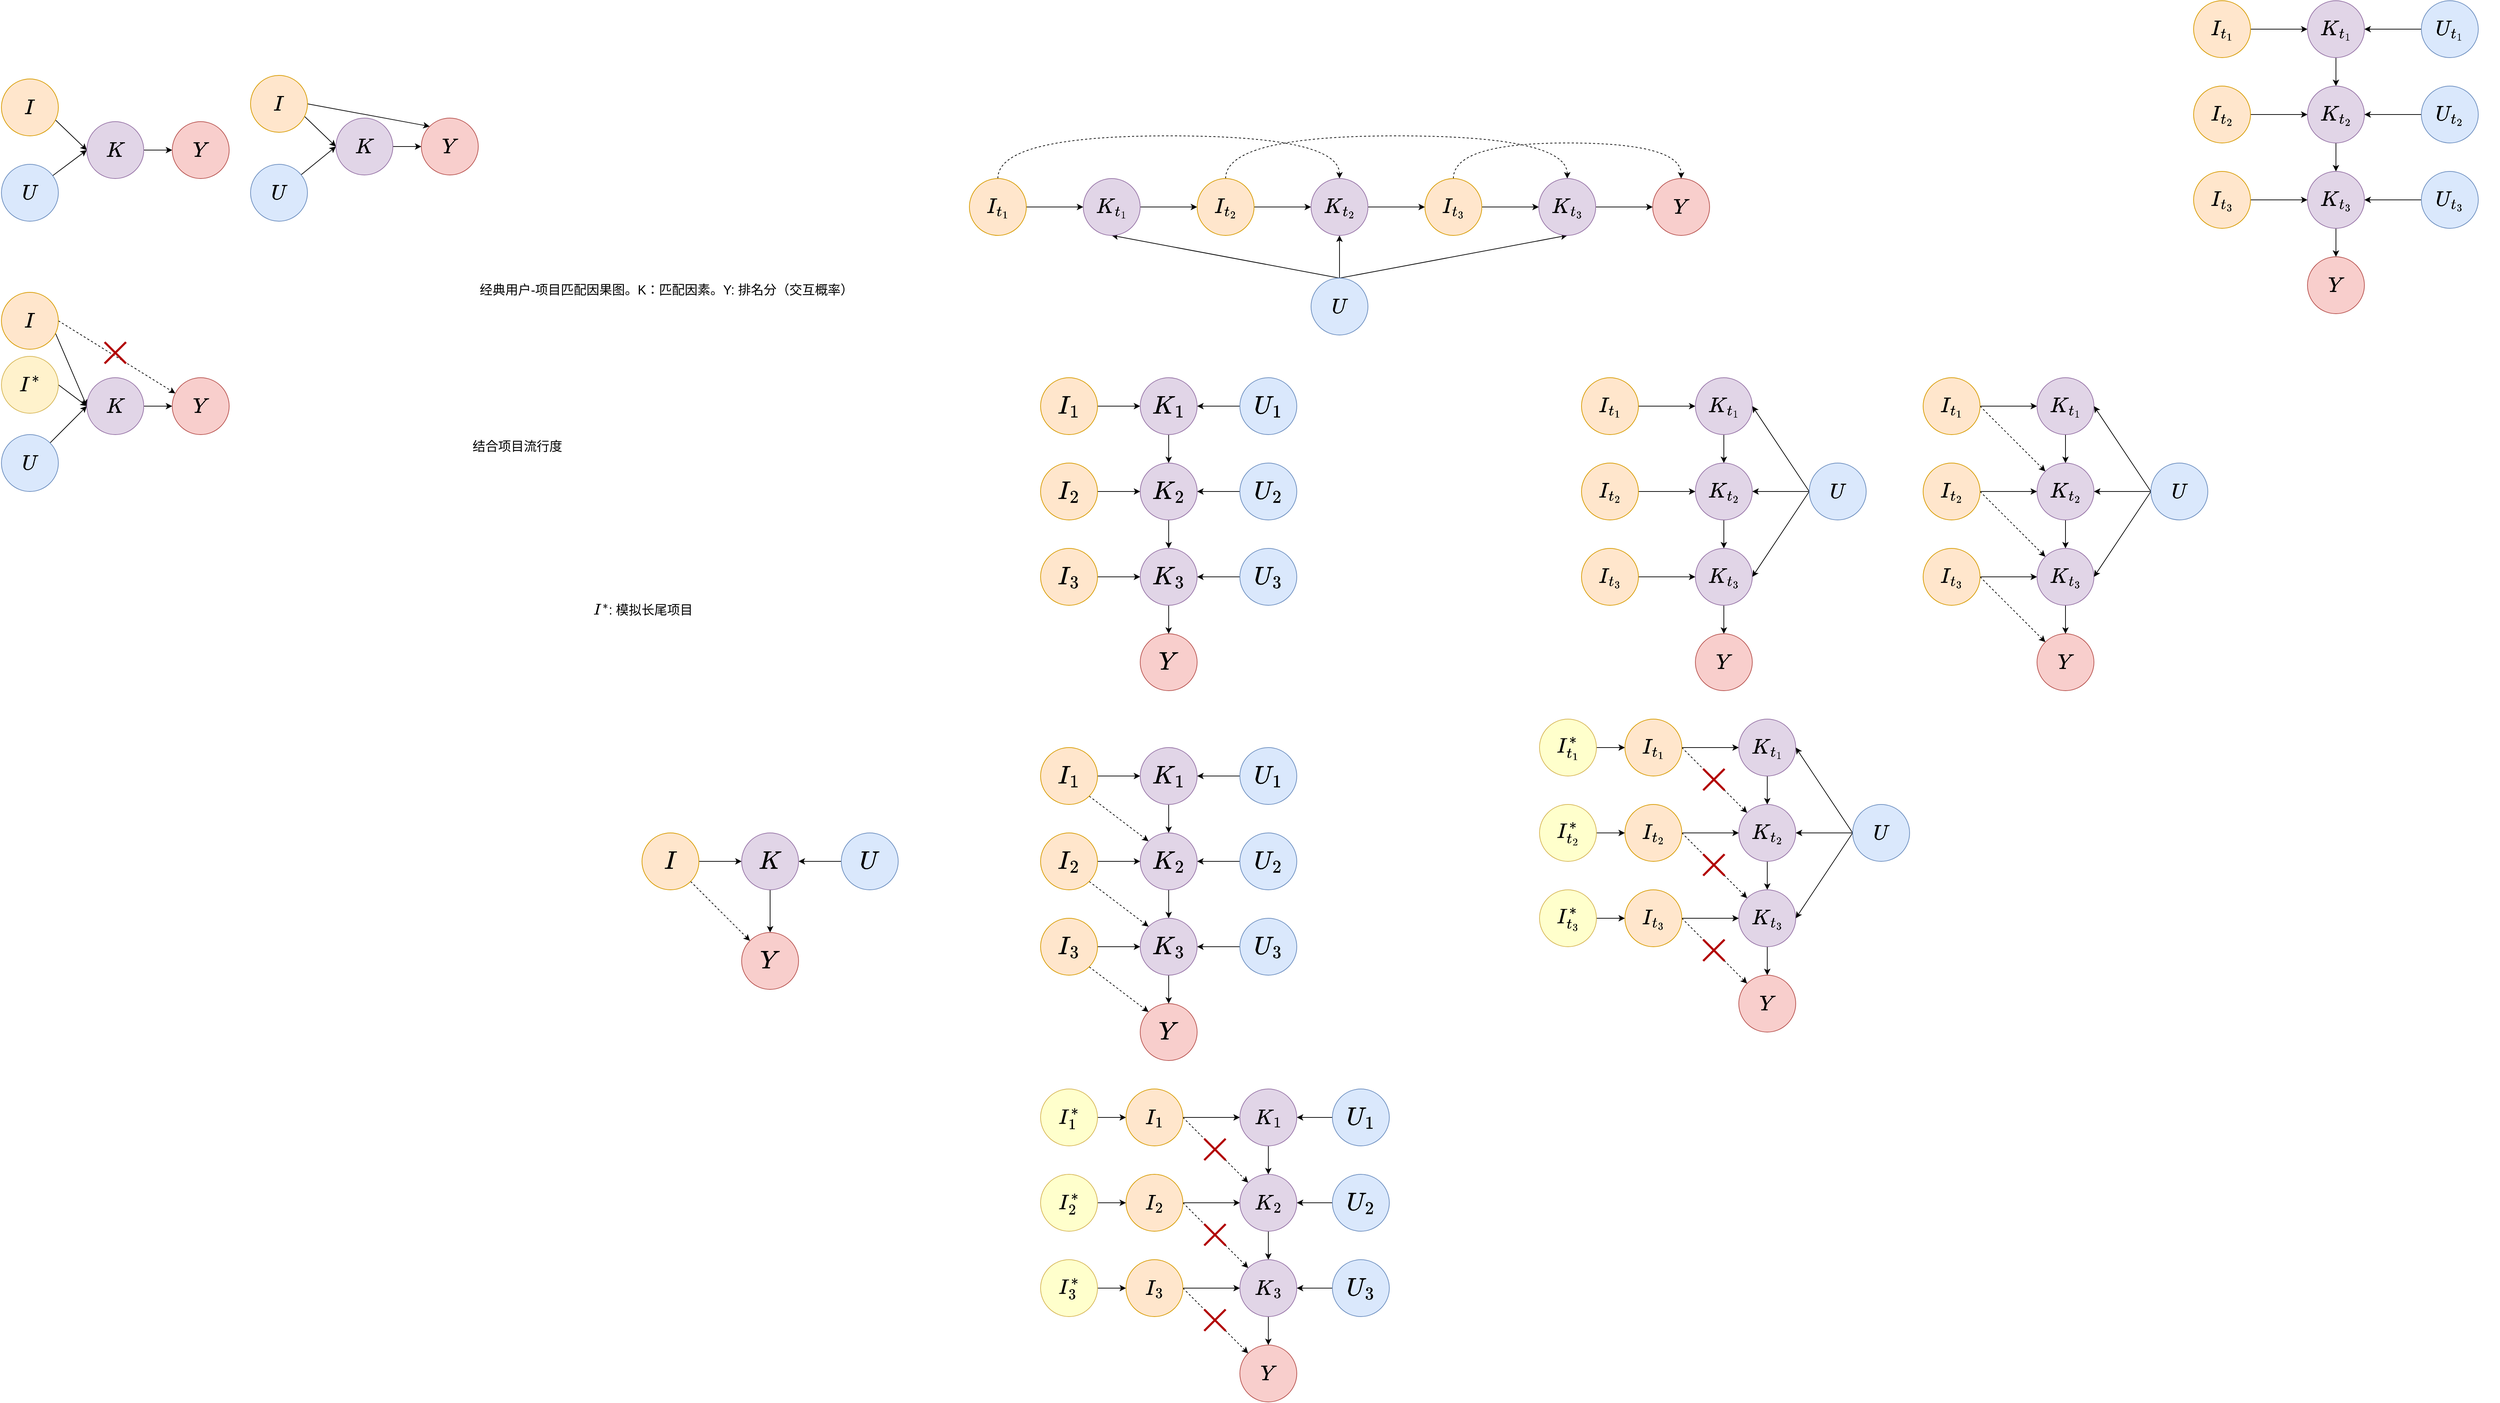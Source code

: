 <mxfile version="27.1.6">
  <diagram name="第 1 页" id="56BlYWJSqFPztJBqIIqX">
    <mxGraphModel dx="1506" dy="832" grid="1" gridSize="10" guides="1" tooltips="1" connect="1" arrows="1" fold="1" page="1" pageScale="1" pageWidth="1654" pageHeight="1169" math="1" shadow="0">
      <root>
        <mxCell id="0" />
        <mxCell id="1" parent="0" />
        <mxCell id="acMKYbe6vQJ9O9eNH2sJ-32" style="rounded=0;orthogonalLoop=1;jettySize=auto;html=1;exitX=0.951;exitY=0.724;exitDx=0;exitDy=0;entryX=0;entryY=0.5;entryDx=0;entryDy=0;exitPerimeter=0;fontSize=25;" parent="1" source="acMKYbe6vQJ9O9eNH2sJ-1" target="acMKYbe6vQJ9O9eNH2sJ-3" edge="1">
          <mxGeometry relative="1" as="geometry" />
        </mxCell>
        <mxCell id="acMKYbe6vQJ9O9eNH2sJ-1" value="&lt;font&gt;$$I$$&lt;/font&gt;" style="ellipse;whiteSpace=wrap;html=1;aspect=fixed;fillColor=#ffe6cc;strokeColor=#d79b00;fontSize=25;" parent="1" vertex="1">
          <mxGeometry x="320" y="140" width="80" height="80" as="geometry" />
        </mxCell>
        <mxCell id="acMKYbe6vQJ9O9eNH2sJ-33" style="rounded=0;orthogonalLoop=1;jettySize=auto;html=1;entryX=0;entryY=0.5;entryDx=0;entryDy=0;fontSize=25;" parent="1" source="acMKYbe6vQJ9O9eNH2sJ-2" target="acMKYbe6vQJ9O9eNH2sJ-3" edge="1">
          <mxGeometry relative="1" as="geometry" />
        </mxCell>
        <mxCell id="acMKYbe6vQJ9O9eNH2sJ-2" value="&lt;span&gt;$$U$$&lt;/span&gt;" style="ellipse;whiteSpace=wrap;html=1;aspect=fixed;fillColor=#dae8fc;strokeColor=#6c8ebf;fontSize=25;" parent="1" vertex="1">
          <mxGeometry x="320" y="260" width="80" height="80" as="geometry" />
        </mxCell>
        <mxCell id="acMKYbe6vQJ9O9eNH2sJ-34" style="edgeStyle=orthogonalEdgeStyle;rounded=0;orthogonalLoop=1;jettySize=auto;html=1;exitX=1;exitY=0.5;exitDx=0;exitDy=0;fontSize=25;" parent="1" source="acMKYbe6vQJ9O9eNH2sJ-3" target="acMKYbe6vQJ9O9eNH2sJ-4" edge="1">
          <mxGeometry relative="1" as="geometry" />
        </mxCell>
        <mxCell id="acMKYbe6vQJ9O9eNH2sJ-3" value="&lt;font&gt;\(K\)&lt;/font&gt;" style="ellipse;whiteSpace=wrap;html=1;aspect=fixed;fillColor=#e1d5e7;strokeColor=#9673a6;fontSize=25;" parent="1" vertex="1">
          <mxGeometry x="440" y="200" width="80" height="80" as="geometry" />
        </mxCell>
        <mxCell id="acMKYbe6vQJ9O9eNH2sJ-4" value="&lt;span&gt;$$Y$$&lt;/span&gt;" style="ellipse;whiteSpace=wrap;html=1;aspect=fixed;fillColor=#f8cecc;strokeColor=#b85450;fontSize=25;" parent="1" vertex="1">
          <mxGeometry x="560" y="200" width="80" height="80" as="geometry" />
        </mxCell>
        <mxCell id="acMKYbe6vQJ9O9eNH2sJ-35" value="经典用户-项目匹配因果图。K：匹配因素。Y: 排名分（交互概率）" style="text;whiteSpace=wrap;fontSize=18;" parent="1" vertex="1">
          <mxGeometry x="990" y="420" width="550" height="40" as="geometry" />
        </mxCell>
        <mxCell id="acMKYbe6vQJ9O9eNH2sJ-43" value="结合项目流行度" style="text;whiteSpace=wrap;fontSize=18;" parent="1" vertex="1">
          <mxGeometry x="980" y="640" width="130" height="40" as="geometry" />
        </mxCell>
        <mxCell id="acMKYbe6vQJ9O9eNH2sJ-46" style="rounded=0;orthogonalLoop=1;jettySize=auto;html=1;exitX=0.951;exitY=0.724;exitDx=0;exitDy=0;entryX=0;entryY=0.5;entryDx=0;entryDy=0;exitPerimeter=0;fontSize=25;" parent="1" source="acMKYbe6vQJ9O9eNH2sJ-47" target="acMKYbe6vQJ9O9eNH2sJ-51" edge="1">
          <mxGeometry relative="1" as="geometry" />
        </mxCell>
        <mxCell id="acMKYbe6vQJ9O9eNH2sJ-53" style="rounded=0;orthogonalLoop=1;jettySize=auto;html=1;exitX=1;exitY=0.5;exitDx=0;exitDy=0;entryX=0;entryY=0;entryDx=0;entryDy=0;fontSize=25;" parent="1" source="acMKYbe6vQJ9O9eNH2sJ-47" target="acMKYbe6vQJ9O9eNH2sJ-52" edge="1">
          <mxGeometry relative="1" as="geometry" />
        </mxCell>
        <mxCell id="acMKYbe6vQJ9O9eNH2sJ-47" value="&lt;font&gt;$$I$$&lt;/font&gt;" style="ellipse;whiteSpace=wrap;html=1;aspect=fixed;fillColor=#ffe6cc;strokeColor=#d79b00;fontSize=25;" parent="1" vertex="1">
          <mxGeometry x="670" y="135" width="80" height="80" as="geometry" />
        </mxCell>
        <mxCell id="acMKYbe6vQJ9O9eNH2sJ-48" style="rounded=0;orthogonalLoop=1;jettySize=auto;html=1;entryX=0;entryY=0.5;entryDx=0;entryDy=0;fontSize=25;" parent="1" source="acMKYbe6vQJ9O9eNH2sJ-49" target="acMKYbe6vQJ9O9eNH2sJ-51" edge="1">
          <mxGeometry relative="1" as="geometry" />
        </mxCell>
        <mxCell id="acMKYbe6vQJ9O9eNH2sJ-49" value="&lt;span&gt;$$U$$&lt;/span&gt;" style="ellipse;whiteSpace=wrap;html=1;aspect=fixed;fillColor=#dae8fc;strokeColor=#6c8ebf;fontSize=25;" parent="1" vertex="1">
          <mxGeometry x="670" y="260" width="80" height="80" as="geometry" />
        </mxCell>
        <mxCell id="acMKYbe6vQJ9O9eNH2sJ-50" style="edgeStyle=orthogonalEdgeStyle;rounded=0;orthogonalLoop=1;jettySize=auto;html=1;exitX=1;exitY=0.5;exitDx=0;exitDy=0;fontSize=25;" parent="1" source="acMKYbe6vQJ9O9eNH2sJ-51" target="acMKYbe6vQJ9O9eNH2sJ-52" edge="1">
          <mxGeometry relative="1" as="geometry" />
        </mxCell>
        <mxCell id="acMKYbe6vQJ9O9eNH2sJ-51" value="&lt;font&gt;\(K\)&lt;/font&gt;" style="ellipse;whiteSpace=wrap;html=1;aspect=fixed;fillColor=#e1d5e7;strokeColor=#9673a6;fontSize=25;" parent="1" vertex="1">
          <mxGeometry x="790" y="195" width="80" height="80" as="geometry" />
        </mxCell>
        <mxCell id="acMKYbe6vQJ9O9eNH2sJ-52" value="&lt;span&gt;$$Y$$&lt;/span&gt;" style="ellipse;whiteSpace=wrap;html=1;aspect=fixed;fillColor=#f8cecc;strokeColor=#b85450;fontSize=25;" parent="1" vertex="1">
          <mxGeometry x="910" y="195" width="80" height="80" as="geometry" />
        </mxCell>
        <mxCell id="acMKYbe6vQJ9O9eNH2sJ-69" style="rounded=0;orthogonalLoop=1;jettySize=auto;html=1;exitX=0.951;exitY=0.724;exitDx=0;exitDy=0;entryX=0;entryY=0.5;entryDx=0;entryDy=0;exitPerimeter=0;fontSize=25;" parent="1" source="acMKYbe6vQJ9O9eNH2sJ-71" target="acMKYbe6vQJ9O9eNH2sJ-76" edge="1">
          <mxGeometry relative="1" as="geometry" />
        </mxCell>
        <mxCell id="acMKYbe6vQJ9O9eNH2sJ-92" style="rounded=0;orthogonalLoop=1;jettySize=auto;html=1;exitX=1;exitY=0.5;exitDx=0;exitDy=0;entryX=0.054;entryY=0.275;entryDx=0;entryDy=0;entryPerimeter=0;dashed=1;fontSize=25;" parent="1" source="acMKYbe6vQJ9O9eNH2sJ-71" target="acMKYbe6vQJ9O9eNH2sJ-77" edge="1">
          <mxGeometry relative="1" as="geometry" />
        </mxCell>
        <mxCell id="acMKYbe6vQJ9O9eNH2sJ-71" value="&lt;font&gt;$$I$$&lt;/font&gt;" style="ellipse;whiteSpace=wrap;html=1;aspect=fixed;fillColor=#ffe6cc;strokeColor=#d79b00;fontSize=25;" parent="1" vertex="1">
          <mxGeometry x="320" y="440" width="80" height="80" as="geometry" />
        </mxCell>
        <mxCell id="acMKYbe6vQJ9O9eNH2sJ-72" style="rounded=0;orthogonalLoop=1;jettySize=auto;html=1;entryX=0;entryY=0.5;entryDx=0;entryDy=0;fontSize=25;" parent="1" source="acMKYbe6vQJ9O9eNH2sJ-74" target="acMKYbe6vQJ9O9eNH2sJ-76" edge="1">
          <mxGeometry relative="1" as="geometry" />
        </mxCell>
        <mxCell id="acMKYbe6vQJ9O9eNH2sJ-74" value="&lt;span&gt;$$U$$&lt;/span&gt;" style="ellipse;whiteSpace=wrap;html=1;aspect=fixed;fillColor=#dae8fc;strokeColor=#6c8ebf;fontSize=25;" parent="1" vertex="1">
          <mxGeometry x="320" y="640" width="80" height="80" as="geometry" />
        </mxCell>
        <mxCell id="acMKYbe6vQJ9O9eNH2sJ-75" style="edgeStyle=orthogonalEdgeStyle;rounded=0;orthogonalLoop=1;jettySize=auto;html=1;exitX=1;exitY=0.5;exitDx=0;exitDy=0;fontSize=25;" parent="1" source="acMKYbe6vQJ9O9eNH2sJ-76" target="acMKYbe6vQJ9O9eNH2sJ-77" edge="1">
          <mxGeometry relative="1" as="geometry" />
        </mxCell>
        <mxCell id="acMKYbe6vQJ9O9eNH2sJ-76" value="&lt;font&gt;\(K\)&lt;/font&gt;" style="ellipse;whiteSpace=wrap;html=1;aspect=fixed;fillColor=#e1d5e7;strokeColor=#9673a6;fontSize=25;" parent="1" vertex="1">
          <mxGeometry x="440" y="560" width="80" height="80" as="geometry" />
        </mxCell>
        <mxCell id="acMKYbe6vQJ9O9eNH2sJ-77" value="&lt;span&gt;$$Y$$&lt;/span&gt;" style="ellipse;whiteSpace=wrap;html=1;aspect=fixed;fillColor=#f8cecc;strokeColor=#b85450;fontSize=25;" parent="1" vertex="1">
          <mxGeometry x="560" y="560" width="80" height="80" as="geometry" />
        </mxCell>
        <mxCell id="acMKYbe6vQJ9O9eNH2sJ-90" style="rounded=0;orthogonalLoop=1;jettySize=auto;html=1;exitX=1;exitY=0.5;exitDx=0;exitDy=0;entryX=0;entryY=0.5;entryDx=0;entryDy=0;fontSize=25;" parent="1" source="acMKYbe6vQJ9O9eNH2sJ-78" target="acMKYbe6vQJ9O9eNH2sJ-76" edge="1">
          <mxGeometry relative="1" as="geometry" />
        </mxCell>
        <mxCell id="acMKYbe6vQJ9O9eNH2sJ-78" value="&lt;font&gt;$$I^*$$&lt;/font&gt;" style="ellipse;whiteSpace=wrap;html=1;aspect=fixed;fillColor=#fff2cc;strokeColor=#d6b656;fontSize=25;" parent="1" vertex="1">
          <mxGeometry x="320" y="530" width="80" height="80" as="geometry" />
        </mxCell>
        <mxCell id="Mdq6Gw4Iz_iuoYK7gJNK-2" value="\(I^*\): 模拟长尾项目" style="text;whiteSpace=wrap;fontSize=18;" parent="1" vertex="1">
          <mxGeometry x="1150" y="870" width="170" height="40" as="geometry" />
        </mxCell>
        <mxCell id="7c5HfkJA_0XSIlpQ0Qkd-1" value="" style="shape=umlDestroy;whiteSpace=wrap;html=1;strokeWidth=3;targetShapes=umlLifeline;fillColor=#e51400;strokeColor=#B20000;fontColor=#ffffff;fontSize=25;" parent="1" vertex="1">
          <mxGeometry x="465" y="510" width="30" height="30" as="geometry" />
        </mxCell>
        <mxCell id="soInT_jy2BydCNeBa6Lg-12" style="rounded=0;orthogonalLoop=1;jettySize=auto;html=1;entryX=0;entryY=0.5;entryDx=0;entryDy=0;fontSize=25;exitX=1;exitY=0.5;exitDx=0;exitDy=0;" parent="1" source="soInT_jy2BydCNeBa6Lg-13" target="soInT_jy2BydCNeBa6Lg-17" edge="1">
          <mxGeometry relative="1" as="geometry" />
        </mxCell>
        <mxCell id="soInT_jy2BydCNeBa6Lg-34" style="edgeStyle=orthogonalEdgeStyle;rounded=0;orthogonalLoop=1;jettySize=auto;html=1;exitX=0.5;exitY=0;exitDx=0;exitDy=0;entryX=0.5;entryY=0;entryDx=0;entryDy=0;curved=1;dashed=1;" parent="1" source="soInT_jy2BydCNeBa6Lg-13" target="soInT_jy2BydCNeBa6Lg-25" edge="1">
          <mxGeometry relative="1" as="geometry">
            <Array as="points">
              <mxPoint x="1720" y="220" />
              <mxPoint x="2200" y="220" />
            </Array>
          </mxGeometry>
        </mxCell>
        <mxCell id="soInT_jy2BydCNeBa6Lg-13" value="&lt;font&gt;$$I_{t_1}$$&lt;/font&gt;" style="ellipse;whiteSpace=wrap;html=1;aspect=fixed;fillColor=#ffe6cc;strokeColor=#d79b00;fontSize=25;" parent="1" vertex="1">
          <mxGeometry x="1680" y="280" width="80" height="80" as="geometry" />
        </mxCell>
        <mxCell id="soInT_jy2BydCNeBa6Lg-42" style="rounded=0;orthogonalLoop=1;jettySize=auto;html=1;exitX=0.5;exitY=0;exitDx=0;exitDy=0;entryX=0.5;entryY=1;entryDx=0;entryDy=0;" parent="1" source="soInT_jy2BydCNeBa6Lg-15" target="soInT_jy2BydCNeBa6Lg-17" edge="1">
          <mxGeometry relative="1" as="geometry" />
        </mxCell>
        <mxCell id="soInT_jy2BydCNeBa6Lg-43" style="edgeStyle=orthogonalEdgeStyle;rounded=0;orthogonalLoop=1;jettySize=auto;html=1;exitX=0.5;exitY=0;exitDx=0;exitDy=0;entryX=0.5;entryY=1;entryDx=0;entryDy=0;" parent="1" source="soInT_jy2BydCNeBa6Lg-15" target="soInT_jy2BydCNeBa6Lg-25" edge="1">
          <mxGeometry relative="1" as="geometry" />
        </mxCell>
        <mxCell id="soInT_jy2BydCNeBa6Lg-44" style="rounded=0;orthogonalLoop=1;jettySize=auto;html=1;exitX=0.5;exitY=0;exitDx=0;exitDy=0;entryX=0.5;entryY=1;entryDx=0;entryDy=0;" parent="1" source="soInT_jy2BydCNeBa6Lg-15" target="soInT_jy2BydCNeBa6Lg-30" edge="1">
          <mxGeometry relative="1" as="geometry" />
        </mxCell>
        <mxCell id="soInT_jy2BydCNeBa6Lg-15" value="&lt;span&gt;$$U$$&lt;/span&gt;" style="ellipse;whiteSpace=wrap;html=1;aspect=fixed;fillColor=#dae8fc;strokeColor=#6c8ebf;fontSize=25;" parent="1" vertex="1">
          <mxGeometry x="2160" y="420" width="80" height="80" as="geometry" />
        </mxCell>
        <mxCell id="soInT_jy2BydCNeBa6Lg-31" style="edgeStyle=orthogonalEdgeStyle;rounded=0;orthogonalLoop=1;jettySize=auto;html=1;exitX=1;exitY=0.5;exitDx=0;exitDy=0;" parent="1" source="soInT_jy2BydCNeBa6Lg-17" target="soInT_jy2BydCNeBa6Lg-21" edge="1">
          <mxGeometry relative="1" as="geometry" />
        </mxCell>
        <mxCell id="soInT_jy2BydCNeBa6Lg-17" value="&lt;font&gt;\(K_{t_1}\)&lt;/font&gt;" style="ellipse;whiteSpace=wrap;html=1;aspect=fixed;fillColor=#e1d5e7;strokeColor=#9673a6;fontSize=25;" parent="1" vertex="1">
          <mxGeometry x="1840" y="280" width="80" height="80" as="geometry" />
        </mxCell>
        <mxCell id="soInT_jy2BydCNeBa6Lg-27" style="edgeStyle=orthogonalEdgeStyle;rounded=0;orthogonalLoop=1;jettySize=auto;html=1;exitX=1;exitY=0.5;exitDx=0;exitDy=0;entryX=0;entryY=0.5;entryDx=0;entryDy=0;" parent="1" source="soInT_jy2BydCNeBa6Lg-21" target="soInT_jy2BydCNeBa6Lg-25" edge="1">
          <mxGeometry relative="1" as="geometry" />
        </mxCell>
        <mxCell id="soInT_jy2BydCNeBa6Lg-35" style="edgeStyle=orthogonalEdgeStyle;rounded=0;orthogonalLoop=1;jettySize=auto;html=1;exitX=0.5;exitY=0;exitDx=0;exitDy=0;entryX=0.5;entryY=0;entryDx=0;entryDy=0;curved=1;dashed=1;" parent="1" source="soInT_jy2BydCNeBa6Lg-21" target="soInT_jy2BydCNeBa6Lg-30" edge="1">
          <mxGeometry relative="1" as="geometry">
            <Array as="points">
              <mxPoint x="2040" y="220" />
              <mxPoint x="2520" y="220" />
            </Array>
          </mxGeometry>
        </mxCell>
        <mxCell id="soInT_jy2BydCNeBa6Lg-21" value="&lt;font&gt;$$I_{t_2}$$&lt;/font&gt;" style="ellipse;whiteSpace=wrap;html=1;aspect=fixed;fillColor=#ffe6cc;strokeColor=#d79b00;fontSize=25;" parent="1" vertex="1">
          <mxGeometry x="2000" y="280" width="80" height="80" as="geometry" />
        </mxCell>
        <mxCell id="soInT_jy2BydCNeBa6Lg-32" style="edgeStyle=orthogonalEdgeStyle;rounded=0;orthogonalLoop=1;jettySize=auto;html=1;exitX=1;exitY=0.5;exitDx=0;exitDy=0;" parent="1" source="soInT_jy2BydCNeBa6Lg-25" target="soInT_jy2BydCNeBa6Lg-29" edge="1">
          <mxGeometry relative="1" as="geometry" />
        </mxCell>
        <mxCell id="soInT_jy2BydCNeBa6Lg-25" value="&lt;font&gt;\(K_{t_2}\)&lt;/font&gt;" style="ellipse;whiteSpace=wrap;html=1;aspect=fixed;fillColor=#e1d5e7;strokeColor=#9673a6;fontSize=25;" parent="1" vertex="1">
          <mxGeometry x="2160" y="280" width="80" height="80" as="geometry" />
        </mxCell>
        <mxCell id="soInT_jy2BydCNeBa6Lg-26" value="&lt;span&gt;$$Y$$&lt;/span&gt;" style="ellipse;whiteSpace=wrap;html=1;aspect=fixed;fillColor=#f8cecc;strokeColor=#b85450;fontSize=25;" parent="1" vertex="1">
          <mxGeometry x="2640" y="280" width="80" height="80" as="geometry" />
        </mxCell>
        <mxCell id="soInT_jy2BydCNeBa6Lg-28" style="edgeStyle=orthogonalEdgeStyle;rounded=0;orthogonalLoop=1;jettySize=auto;html=1;exitX=1;exitY=0.5;exitDx=0;exitDy=0;entryX=0;entryY=0.5;entryDx=0;entryDy=0;" parent="1" source="soInT_jy2BydCNeBa6Lg-29" target="soInT_jy2BydCNeBa6Lg-30" edge="1">
          <mxGeometry relative="1" as="geometry" />
        </mxCell>
        <mxCell id="soInT_jy2BydCNeBa6Lg-41" style="edgeStyle=orthogonalEdgeStyle;rounded=0;orthogonalLoop=1;jettySize=auto;html=1;exitX=0.5;exitY=0;exitDx=0;exitDy=0;entryX=0.5;entryY=0;entryDx=0;entryDy=0;curved=1;dashed=1;" parent="1" source="soInT_jy2BydCNeBa6Lg-29" target="soInT_jy2BydCNeBa6Lg-26" edge="1">
          <mxGeometry relative="1" as="geometry">
            <Array as="points">
              <mxPoint x="2360" y="230" />
              <mxPoint x="2680" y="230" />
            </Array>
          </mxGeometry>
        </mxCell>
        <mxCell id="soInT_jy2BydCNeBa6Lg-29" value="&lt;font&gt;$$I_{t_3}$$&lt;/font&gt;" style="ellipse;whiteSpace=wrap;html=1;aspect=fixed;fillColor=#ffe6cc;strokeColor=#d79b00;fontSize=25;" parent="1" vertex="1">
          <mxGeometry x="2320" y="280" width="80" height="80" as="geometry" />
        </mxCell>
        <mxCell id="soInT_jy2BydCNeBa6Lg-40" style="edgeStyle=orthogonalEdgeStyle;rounded=0;orthogonalLoop=1;jettySize=auto;html=1;exitX=1;exitY=0.5;exitDx=0;exitDy=0;entryX=0;entryY=0.5;entryDx=0;entryDy=0;" parent="1" source="soInT_jy2BydCNeBa6Lg-30" target="soInT_jy2BydCNeBa6Lg-26" edge="1">
          <mxGeometry relative="1" as="geometry" />
        </mxCell>
        <mxCell id="soInT_jy2BydCNeBa6Lg-30" value="&lt;font&gt;\(K_{t_3}\)&lt;/font&gt;" style="ellipse;whiteSpace=wrap;html=1;aspect=fixed;fillColor=#e1d5e7;strokeColor=#9673a6;fontSize=25;" parent="1" vertex="1">
          <mxGeometry x="2480" y="280" width="80" height="80" as="geometry" />
        </mxCell>
        <mxCell id="soInT_jy2BydCNeBa6Lg-58" style="rounded=0;orthogonalLoop=1;jettySize=auto;html=1;exitX=1;exitY=0.5;exitDx=0;exitDy=0;entryX=0;entryY=0.5;entryDx=0;entryDy=0;" parent="1" source="soInT_jy2BydCNeBa6Lg-47" target="soInT_jy2BydCNeBa6Lg-53" edge="1">
          <mxGeometry relative="1" as="geometry" />
        </mxCell>
        <mxCell id="soInT_jy2BydCNeBa6Lg-68" style="rounded=0;orthogonalLoop=1;jettySize=auto;html=1;exitX=1;exitY=0.5;exitDx=0;exitDy=0;entryX=0;entryY=0;entryDx=0;entryDy=0;dashed=1;" parent="1" source="soInT_jy2BydCNeBa6Lg-47" target="soInT_jy2BydCNeBa6Lg-54" edge="1">
          <mxGeometry relative="1" as="geometry" />
        </mxCell>
        <mxCell id="soInT_jy2BydCNeBa6Lg-47" value="&lt;font&gt;$$I_{t_1}$$&lt;/font&gt;" style="ellipse;whiteSpace=wrap;html=1;aspect=fixed;fillColor=#ffe6cc;strokeColor=#d79b00;fontSize=25;" parent="1" vertex="1">
          <mxGeometry x="3020" y="560" width="80" height="80" as="geometry" />
        </mxCell>
        <mxCell id="soInT_jy2BydCNeBa6Lg-52" value="&lt;span&gt;$$Y$$&lt;/span&gt;" style="ellipse;whiteSpace=wrap;html=1;aspect=fixed;fillColor=#f8cecc;strokeColor=#b85450;fontSize=25;" parent="1" vertex="1">
          <mxGeometry x="3180" y="920" width="80" height="80" as="geometry" />
        </mxCell>
        <mxCell id="soInT_jy2BydCNeBa6Lg-63" style="edgeStyle=orthogonalEdgeStyle;rounded=0;orthogonalLoop=1;jettySize=auto;html=1;exitX=0.5;exitY=1;exitDx=0;exitDy=0;entryX=0.5;entryY=0;entryDx=0;entryDy=0;" parent="1" source="soInT_jy2BydCNeBa6Lg-53" target="soInT_jy2BydCNeBa6Lg-54" edge="1">
          <mxGeometry relative="1" as="geometry" />
        </mxCell>
        <mxCell id="soInT_jy2BydCNeBa6Lg-53" value="&lt;font&gt;\(K_{t_1}\)&lt;/font&gt;" style="ellipse;whiteSpace=wrap;html=1;aspect=fixed;fillColor=#e1d5e7;strokeColor=#9673a6;fontSize=25;" parent="1" vertex="1">
          <mxGeometry x="3180" y="560" width="80" height="80" as="geometry" />
        </mxCell>
        <mxCell id="soInT_jy2BydCNeBa6Lg-65" style="edgeStyle=orthogonalEdgeStyle;rounded=0;orthogonalLoop=1;jettySize=auto;html=1;exitX=0.5;exitY=1;exitDx=0;exitDy=0;" parent="1" source="soInT_jy2BydCNeBa6Lg-54" target="soInT_jy2BydCNeBa6Lg-55" edge="1">
          <mxGeometry relative="1" as="geometry" />
        </mxCell>
        <mxCell id="soInT_jy2BydCNeBa6Lg-54" value="&lt;font&gt;\(K_{t_2}\)&lt;/font&gt;" style="ellipse;whiteSpace=wrap;html=1;aspect=fixed;fillColor=#e1d5e7;strokeColor=#9673a6;fontSize=25;" parent="1" vertex="1">
          <mxGeometry x="3180" y="680" width="80" height="80" as="geometry" />
        </mxCell>
        <mxCell id="soInT_jy2BydCNeBa6Lg-75" style="edgeStyle=orthogonalEdgeStyle;rounded=0;orthogonalLoop=1;jettySize=auto;html=1;exitX=0.5;exitY=1;exitDx=0;exitDy=0;entryX=0.5;entryY=0;entryDx=0;entryDy=0;" parent="1" source="soInT_jy2BydCNeBa6Lg-55" target="soInT_jy2BydCNeBa6Lg-52" edge="1">
          <mxGeometry relative="1" as="geometry" />
        </mxCell>
        <mxCell id="soInT_jy2BydCNeBa6Lg-55" value="&lt;font&gt;\(K_{t_3}\)&lt;/font&gt;" style="ellipse;whiteSpace=wrap;html=1;aspect=fixed;fillColor=#e1d5e7;strokeColor=#9673a6;fontSize=25;" parent="1" vertex="1">
          <mxGeometry x="3180" y="800" width="80" height="80" as="geometry" />
        </mxCell>
        <mxCell id="soInT_jy2BydCNeBa6Lg-64" style="edgeStyle=orthogonalEdgeStyle;rounded=0;orthogonalLoop=1;jettySize=auto;html=1;exitX=1;exitY=0.5;exitDx=0;exitDy=0;entryX=0;entryY=0.5;entryDx=0;entryDy=0;" parent="1" source="soInT_jy2BydCNeBa6Lg-61" target="soInT_jy2BydCNeBa6Lg-54" edge="1">
          <mxGeometry relative="1" as="geometry" />
        </mxCell>
        <mxCell id="soInT_jy2BydCNeBa6Lg-69" style="rounded=0;orthogonalLoop=1;jettySize=auto;html=1;exitX=1;exitY=0.5;exitDx=0;exitDy=0;entryX=0;entryY=0;entryDx=0;entryDy=0;dashed=1;" parent="1" source="soInT_jy2BydCNeBa6Lg-61" target="soInT_jy2BydCNeBa6Lg-55" edge="1">
          <mxGeometry relative="1" as="geometry" />
        </mxCell>
        <mxCell id="soInT_jy2BydCNeBa6Lg-61" value="&lt;font&gt;$$I_{t_2}$$&lt;/font&gt;" style="ellipse;whiteSpace=wrap;html=1;aspect=fixed;fillColor=#ffe6cc;strokeColor=#d79b00;fontSize=25;" parent="1" vertex="1">
          <mxGeometry x="3020" y="680" width="80" height="80" as="geometry" />
        </mxCell>
        <mxCell id="soInT_jy2BydCNeBa6Lg-67" style="edgeStyle=orthogonalEdgeStyle;rounded=0;orthogonalLoop=1;jettySize=auto;html=1;exitX=1;exitY=0.5;exitDx=0;exitDy=0;" parent="1" source="soInT_jy2BydCNeBa6Lg-66" target="soInT_jy2BydCNeBa6Lg-55" edge="1">
          <mxGeometry relative="1" as="geometry" />
        </mxCell>
        <mxCell id="soInT_jy2BydCNeBa6Lg-76" style="rounded=0;orthogonalLoop=1;jettySize=auto;html=1;exitX=1;exitY=0.5;exitDx=0;exitDy=0;entryX=0;entryY=0;entryDx=0;entryDy=0;dashed=1;" parent="1" source="soInT_jy2BydCNeBa6Lg-66" target="soInT_jy2BydCNeBa6Lg-52" edge="1">
          <mxGeometry relative="1" as="geometry" />
        </mxCell>
        <mxCell id="soInT_jy2BydCNeBa6Lg-66" value="&lt;font&gt;$$I_{t_3}$$&lt;/font&gt;" style="ellipse;whiteSpace=wrap;html=1;aspect=fixed;fillColor=#ffe6cc;strokeColor=#d79b00;fontSize=25;" parent="1" vertex="1">
          <mxGeometry x="3020" y="800" width="80" height="80" as="geometry" />
        </mxCell>
        <mxCell id="soInT_jy2BydCNeBa6Lg-78" style="rounded=0;orthogonalLoop=1;jettySize=auto;html=1;exitX=0;exitY=0.5;exitDx=0;exitDy=0;entryX=1;entryY=0.5;entryDx=0;entryDy=0;" parent="1" source="soInT_jy2BydCNeBa6Lg-77" target="soInT_jy2BydCNeBa6Lg-53" edge="1">
          <mxGeometry relative="1" as="geometry" />
        </mxCell>
        <mxCell id="soInT_jy2BydCNeBa6Lg-79" style="edgeStyle=orthogonalEdgeStyle;rounded=0;orthogonalLoop=1;jettySize=auto;html=1;exitX=0;exitY=0.5;exitDx=0;exitDy=0;entryX=1;entryY=0.5;entryDx=0;entryDy=0;" parent="1" source="soInT_jy2BydCNeBa6Lg-77" target="soInT_jy2BydCNeBa6Lg-54" edge="1">
          <mxGeometry relative="1" as="geometry" />
        </mxCell>
        <mxCell id="soInT_jy2BydCNeBa6Lg-80" style="rounded=0;orthogonalLoop=1;jettySize=auto;html=1;exitX=0;exitY=0.5;exitDx=0;exitDy=0;entryX=1;entryY=0.5;entryDx=0;entryDy=0;" parent="1" source="soInT_jy2BydCNeBa6Lg-77" target="soInT_jy2BydCNeBa6Lg-55" edge="1">
          <mxGeometry relative="1" as="geometry" />
        </mxCell>
        <mxCell id="soInT_jy2BydCNeBa6Lg-77" value="&lt;span&gt;$$U$$&lt;/span&gt;" style="ellipse;whiteSpace=wrap;html=1;aspect=fixed;fillColor=#dae8fc;strokeColor=#6c8ebf;fontSize=25;" parent="1" vertex="1">
          <mxGeometry x="3340" y="680" width="80" height="80" as="geometry" />
        </mxCell>
        <mxCell id="soInT_jy2BydCNeBa6Lg-81" style="rounded=0;orthogonalLoop=1;jettySize=auto;html=1;exitX=1;exitY=0.5;exitDx=0;exitDy=0;entryX=0;entryY=0.5;entryDx=0;entryDy=0;fontSize=30;" parent="1" source="soInT_jy2BydCNeBa6Lg-83" target="soInT_jy2BydCNeBa6Lg-86" edge="1">
          <mxGeometry relative="1" as="geometry" />
        </mxCell>
        <mxCell id="soInT_jy2BydCNeBa6Lg-83" value="&lt;font&gt;$$I_1$$&lt;/font&gt;" style="ellipse;whiteSpace=wrap;html=1;aspect=fixed;fillColor=#ffe6cc;strokeColor=#d79b00;fontSize=30;" parent="1" vertex="1">
          <mxGeometry x="1780" y="560" width="80" height="80" as="geometry" />
        </mxCell>
        <mxCell id="soInT_jy2BydCNeBa6Lg-84" value="&lt;span&gt;$$Y$$&lt;/span&gt;" style="ellipse;whiteSpace=wrap;html=1;aspect=fixed;fillColor=#f8cecc;strokeColor=#b85450;fontSize=30;" parent="1" vertex="1">
          <mxGeometry x="1920" y="920" width="80" height="80" as="geometry" />
        </mxCell>
        <mxCell id="soInT_jy2BydCNeBa6Lg-85" style="edgeStyle=orthogonalEdgeStyle;rounded=0;orthogonalLoop=1;jettySize=auto;html=1;exitX=0.5;exitY=1;exitDx=0;exitDy=0;entryX=0.5;entryY=0;entryDx=0;entryDy=0;fontSize=30;" parent="1" source="soInT_jy2BydCNeBa6Lg-86" target="soInT_jy2BydCNeBa6Lg-88" edge="1">
          <mxGeometry relative="1" as="geometry" />
        </mxCell>
        <mxCell id="soInT_jy2BydCNeBa6Lg-86" value="&lt;font&gt;\(K_1\)&lt;/font&gt;" style="ellipse;whiteSpace=wrap;html=1;aspect=fixed;fillColor=#e1d5e7;strokeColor=#9673a6;fontSize=30;" parent="1" vertex="1">
          <mxGeometry x="1920" y="560" width="80" height="80" as="geometry" />
        </mxCell>
        <mxCell id="soInT_jy2BydCNeBa6Lg-87" style="edgeStyle=orthogonalEdgeStyle;rounded=0;orthogonalLoop=1;jettySize=auto;html=1;exitX=0.5;exitY=1;exitDx=0;exitDy=0;fontSize=30;" parent="1" source="soInT_jy2BydCNeBa6Lg-88" target="soInT_jy2BydCNeBa6Lg-90" edge="1">
          <mxGeometry relative="1" as="geometry" />
        </mxCell>
        <mxCell id="soInT_jy2BydCNeBa6Lg-88" value="&lt;font&gt;\(K_2\)&lt;/font&gt;" style="ellipse;whiteSpace=wrap;html=1;aspect=fixed;fillColor=#e1d5e7;strokeColor=#9673a6;fontSize=30;" parent="1" vertex="1">
          <mxGeometry x="1920" y="680" width="80" height="80" as="geometry" />
        </mxCell>
        <mxCell id="soInT_jy2BydCNeBa6Lg-89" style="edgeStyle=orthogonalEdgeStyle;rounded=0;orthogonalLoop=1;jettySize=auto;html=1;exitX=0.5;exitY=1;exitDx=0;exitDy=0;entryX=0.5;entryY=0;entryDx=0;entryDy=0;fontSize=30;" parent="1" source="soInT_jy2BydCNeBa6Lg-90" target="soInT_jy2BydCNeBa6Lg-84" edge="1">
          <mxGeometry relative="1" as="geometry" />
        </mxCell>
        <mxCell id="soInT_jy2BydCNeBa6Lg-90" value="&lt;font&gt;\(K_3\)&lt;/font&gt;" style="ellipse;whiteSpace=wrap;html=1;aspect=fixed;fillColor=#e1d5e7;strokeColor=#9673a6;fontSize=30;" parent="1" vertex="1">
          <mxGeometry x="1920" y="800" width="80" height="80" as="geometry" />
        </mxCell>
        <mxCell id="soInT_jy2BydCNeBa6Lg-91" style="edgeStyle=orthogonalEdgeStyle;rounded=0;orthogonalLoop=1;jettySize=auto;html=1;exitX=1;exitY=0.5;exitDx=0;exitDy=0;entryX=0;entryY=0.5;entryDx=0;entryDy=0;fontSize=30;" parent="1" source="soInT_jy2BydCNeBa6Lg-93" target="soInT_jy2BydCNeBa6Lg-88" edge="1">
          <mxGeometry relative="1" as="geometry" />
        </mxCell>
        <mxCell id="soInT_jy2BydCNeBa6Lg-93" value="&lt;font&gt;$$I_2$$&lt;/font&gt;" style="ellipse;whiteSpace=wrap;html=1;aspect=fixed;fillColor=#ffe6cc;strokeColor=#d79b00;fontSize=30;" parent="1" vertex="1">
          <mxGeometry x="1780" y="680" width="80" height="80" as="geometry" />
        </mxCell>
        <mxCell id="soInT_jy2BydCNeBa6Lg-94" style="edgeStyle=orthogonalEdgeStyle;rounded=0;orthogonalLoop=1;jettySize=auto;html=1;exitX=1;exitY=0.5;exitDx=0;exitDy=0;fontSize=30;" parent="1" source="soInT_jy2BydCNeBa6Lg-96" target="soInT_jy2BydCNeBa6Lg-90" edge="1">
          <mxGeometry relative="1" as="geometry" />
        </mxCell>
        <mxCell id="soInT_jy2BydCNeBa6Lg-96" value="&lt;font&gt;$$I_3$$&lt;/font&gt;" style="ellipse;whiteSpace=wrap;html=1;aspect=fixed;fillColor=#ffe6cc;strokeColor=#d79b00;fontSize=30;" parent="1" vertex="1">
          <mxGeometry x="1780" y="800" width="80" height="80" as="geometry" />
        </mxCell>
        <mxCell id="soInT_jy2BydCNeBa6Lg-121" style="edgeStyle=orthogonalEdgeStyle;rounded=0;orthogonalLoop=1;jettySize=auto;html=1;exitX=0;exitY=0.5;exitDx=0;exitDy=0;entryX=1;entryY=0.5;entryDx=0;entryDy=0;fontSize=30;" parent="1" source="soInT_jy2BydCNeBa6Lg-100" target="soInT_jy2BydCNeBa6Lg-86" edge="1">
          <mxGeometry relative="1" as="geometry" />
        </mxCell>
        <mxCell id="soInT_jy2BydCNeBa6Lg-100" value="&lt;span&gt;$$U_1$$&lt;/span&gt;" style="ellipse;whiteSpace=wrap;html=1;aspect=fixed;fillColor=#dae8fc;strokeColor=#6c8ebf;fontSize=30;" parent="1" vertex="1">
          <mxGeometry x="2060" y="560" width="80" height="80" as="geometry" />
        </mxCell>
        <mxCell id="soInT_jy2BydCNeBa6Lg-101" style="rounded=0;orthogonalLoop=1;jettySize=auto;html=1;exitX=1;exitY=0.5;exitDx=0;exitDy=0;entryX=0;entryY=0.5;entryDx=0;entryDy=0;" parent="1" source="soInT_jy2BydCNeBa6Lg-102" target="soInT_jy2BydCNeBa6Lg-105" edge="1">
          <mxGeometry relative="1" as="geometry" />
        </mxCell>
        <mxCell id="soInT_jy2BydCNeBa6Lg-102" value="&lt;font&gt;$$I_{t_1}$$&lt;/font&gt;" style="ellipse;whiteSpace=wrap;html=1;aspect=fixed;fillColor=#ffe6cc;strokeColor=#d79b00;fontSize=25;" parent="1" vertex="1">
          <mxGeometry x="2540" y="560" width="80" height="80" as="geometry" />
        </mxCell>
        <mxCell id="soInT_jy2BydCNeBa6Lg-103" value="&lt;span&gt;$$Y$$&lt;/span&gt;" style="ellipse;whiteSpace=wrap;html=1;aspect=fixed;fillColor=#f8cecc;strokeColor=#b85450;fontSize=25;" parent="1" vertex="1">
          <mxGeometry x="2700" y="920" width="80" height="80" as="geometry" />
        </mxCell>
        <mxCell id="soInT_jy2BydCNeBa6Lg-104" style="edgeStyle=orthogonalEdgeStyle;rounded=0;orthogonalLoop=1;jettySize=auto;html=1;exitX=0.5;exitY=1;exitDx=0;exitDy=0;entryX=0.5;entryY=0;entryDx=0;entryDy=0;" parent="1" source="soInT_jy2BydCNeBa6Lg-105" target="soInT_jy2BydCNeBa6Lg-107" edge="1">
          <mxGeometry relative="1" as="geometry" />
        </mxCell>
        <mxCell id="soInT_jy2BydCNeBa6Lg-105" value="&lt;font&gt;\(K_{t_1}\)&lt;/font&gt;" style="ellipse;whiteSpace=wrap;html=1;aspect=fixed;fillColor=#e1d5e7;strokeColor=#9673a6;fontSize=25;" parent="1" vertex="1">
          <mxGeometry x="2700" y="560" width="80" height="80" as="geometry" />
        </mxCell>
        <mxCell id="soInT_jy2BydCNeBa6Lg-106" style="edgeStyle=orthogonalEdgeStyle;rounded=0;orthogonalLoop=1;jettySize=auto;html=1;exitX=0.5;exitY=1;exitDx=0;exitDy=0;" parent="1" source="soInT_jy2BydCNeBa6Lg-107" target="soInT_jy2BydCNeBa6Lg-109" edge="1">
          <mxGeometry relative="1" as="geometry" />
        </mxCell>
        <mxCell id="soInT_jy2BydCNeBa6Lg-107" value="&lt;font&gt;\(K_{t_2}\)&lt;/font&gt;" style="ellipse;whiteSpace=wrap;html=1;aspect=fixed;fillColor=#e1d5e7;strokeColor=#9673a6;fontSize=25;" parent="1" vertex="1">
          <mxGeometry x="2700" y="680" width="80" height="80" as="geometry" />
        </mxCell>
        <mxCell id="soInT_jy2BydCNeBa6Lg-108" style="edgeStyle=orthogonalEdgeStyle;rounded=0;orthogonalLoop=1;jettySize=auto;html=1;exitX=0.5;exitY=1;exitDx=0;exitDy=0;entryX=0.5;entryY=0;entryDx=0;entryDy=0;" parent="1" source="soInT_jy2BydCNeBa6Lg-109" target="soInT_jy2BydCNeBa6Lg-103" edge="1">
          <mxGeometry relative="1" as="geometry" />
        </mxCell>
        <mxCell id="soInT_jy2BydCNeBa6Lg-109" value="&lt;font&gt;\(K_{t_3}\)&lt;/font&gt;" style="ellipse;whiteSpace=wrap;html=1;aspect=fixed;fillColor=#e1d5e7;strokeColor=#9673a6;fontSize=25;" parent="1" vertex="1">
          <mxGeometry x="2700" y="800" width="80" height="80" as="geometry" />
        </mxCell>
        <mxCell id="soInT_jy2BydCNeBa6Lg-110" style="edgeStyle=orthogonalEdgeStyle;rounded=0;orthogonalLoop=1;jettySize=auto;html=1;exitX=1;exitY=0.5;exitDx=0;exitDy=0;entryX=0;entryY=0.5;entryDx=0;entryDy=0;" parent="1" source="soInT_jy2BydCNeBa6Lg-111" target="soInT_jy2BydCNeBa6Lg-107" edge="1">
          <mxGeometry relative="1" as="geometry" />
        </mxCell>
        <mxCell id="soInT_jy2BydCNeBa6Lg-111" value="&lt;font&gt;$$I_{t_2}$$&lt;/font&gt;" style="ellipse;whiteSpace=wrap;html=1;aspect=fixed;fillColor=#ffe6cc;strokeColor=#d79b00;fontSize=25;" parent="1" vertex="1">
          <mxGeometry x="2540" y="680" width="80" height="80" as="geometry" />
        </mxCell>
        <mxCell id="soInT_jy2BydCNeBa6Lg-112" style="edgeStyle=orthogonalEdgeStyle;rounded=0;orthogonalLoop=1;jettySize=auto;html=1;exitX=1;exitY=0.5;exitDx=0;exitDy=0;" parent="1" source="soInT_jy2BydCNeBa6Lg-113" target="soInT_jy2BydCNeBa6Lg-109" edge="1">
          <mxGeometry relative="1" as="geometry" />
        </mxCell>
        <mxCell id="soInT_jy2BydCNeBa6Lg-113" value="&lt;font&gt;$$I_{t_3}$$&lt;/font&gt;" style="ellipse;whiteSpace=wrap;html=1;aspect=fixed;fillColor=#ffe6cc;strokeColor=#d79b00;fontSize=25;" parent="1" vertex="1">
          <mxGeometry x="2540" y="800" width="80" height="80" as="geometry" />
        </mxCell>
        <mxCell id="soInT_jy2BydCNeBa6Lg-114" style="rounded=0;orthogonalLoop=1;jettySize=auto;html=1;exitX=0;exitY=0.5;exitDx=0;exitDy=0;entryX=1;entryY=0.5;entryDx=0;entryDy=0;" parent="1" source="soInT_jy2BydCNeBa6Lg-117" target="soInT_jy2BydCNeBa6Lg-105" edge="1">
          <mxGeometry relative="1" as="geometry" />
        </mxCell>
        <mxCell id="soInT_jy2BydCNeBa6Lg-115" style="edgeStyle=orthogonalEdgeStyle;rounded=0;orthogonalLoop=1;jettySize=auto;html=1;exitX=0;exitY=0.5;exitDx=0;exitDy=0;entryX=1;entryY=0.5;entryDx=0;entryDy=0;" parent="1" source="soInT_jy2BydCNeBa6Lg-117" target="soInT_jy2BydCNeBa6Lg-107" edge="1">
          <mxGeometry relative="1" as="geometry" />
        </mxCell>
        <mxCell id="soInT_jy2BydCNeBa6Lg-116" style="rounded=0;orthogonalLoop=1;jettySize=auto;html=1;exitX=0;exitY=0.5;exitDx=0;exitDy=0;entryX=1;entryY=0.5;entryDx=0;entryDy=0;" parent="1" source="soInT_jy2BydCNeBa6Lg-117" target="soInT_jy2BydCNeBa6Lg-109" edge="1">
          <mxGeometry relative="1" as="geometry" />
        </mxCell>
        <mxCell id="soInT_jy2BydCNeBa6Lg-117" value="&lt;span&gt;$$U$$&lt;/span&gt;" style="ellipse;whiteSpace=wrap;html=1;aspect=fixed;fillColor=#dae8fc;strokeColor=#6c8ebf;fontSize=25;" parent="1" vertex="1">
          <mxGeometry x="2860" y="680" width="80" height="80" as="geometry" />
        </mxCell>
        <mxCell id="soInT_jy2BydCNeBa6Lg-122" style="edgeStyle=orthogonalEdgeStyle;rounded=0;orthogonalLoop=1;jettySize=auto;html=1;exitX=0;exitY=0.5;exitDx=0;exitDy=0;entryX=1;entryY=0.5;entryDx=0;entryDy=0;fontSize=30;" parent="1" source="soInT_jy2BydCNeBa6Lg-119" target="soInT_jy2BydCNeBa6Lg-88" edge="1">
          <mxGeometry relative="1" as="geometry" />
        </mxCell>
        <mxCell id="soInT_jy2BydCNeBa6Lg-119" value="&lt;span&gt;$$U_2$$&lt;/span&gt;" style="ellipse;whiteSpace=wrap;html=1;aspect=fixed;fillColor=#dae8fc;strokeColor=#6c8ebf;fontSize=30;" parent="1" vertex="1">
          <mxGeometry x="2060" y="680" width="80" height="80" as="geometry" />
        </mxCell>
        <mxCell id="soInT_jy2BydCNeBa6Lg-123" style="edgeStyle=orthogonalEdgeStyle;rounded=0;orthogonalLoop=1;jettySize=auto;html=1;exitX=0;exitY=0.5;exitDx=0;exitDy=0;entryX=1;entryY=0.5;entryDx=0;entryDy=0;fontSize=30;" parent="1" source="soInT_jy2BydCNeBa6Lg-120" target="soInT_jy2BydCNeBa6Lg-90" edge="1">
          <mxGeometry relative="1" as="geometry" />
        </mxCell>
        <mxCell id="soInT_jy2BydCNeBa6Lg-120" value="&lt;span&gt;$$U_3$$&lt;/span&gt;" style="ellipse;whiteSpace=wrap;html=1;aspect=fixed;fillColor=#dae8fc;strokeColor=#6c8ebf;fontSize=30;" parent="1" vertex="1">
          <mxGeometry x="2060" y="800" width="80" height="80" as="geometry" />
        </mxCell>
        <mxCell id="soInT_jy2BydCNeBa6Lg-124" style="rounded=0;orthogonalLoop=1;jettySize=auto;html=1;exitX=1;exitY=0.5;exitDx=0;exitDy=0;entryX=0;entryY=0.5;entryDx=0;entryDy=0;" parent="1" source="soInT_jy2BydCNeBa6Lg-126" target="soInT_jy2BydCNeBa6Lg-129" edge="1">
          <mxGeometry relative="1" as="geometry" />
        </mxCell>
        <mxCell id="soInT_jy2BydCNeBa6Lg-125" style="rounded=0;orthogonalLoop=1;jettySize=auto;html=1;exitX=1;exitY=0.5;exitDx=0;exitDy=0;entryX=0;entryY=0;entryDx=0;entryDy=0;dashed=1;" parent="1" source="soInT_jy2BydCNeBa6Lg-126" target="soInT_jy2BydCNeBa6Lg-131" edge="1">
          <mxGeometry relative="1" as="geometry" />
        </mxCell>
        <mxCell id="soInT_jy2BydCNeBa6Lg-126" value="&lt;font&gt;$$I_{t_1}$$&lt;/font&gt;" style="ellipse;whiteSpace=wrap;html=1;aspect=fixed;fillColor=#ffe6cc;strokeColor=#d79b00;fontSize=25;" parent="1" vertex="1">
          <mxGeometry x="2601" y="1040" width="80" height="80" as="geometry" />
        </mxCell>
        <mxCell id="soInT_jy2BydCNeBa6Lg-127" value="&lt;span&gt;$$Y$$&lt;/span&gt;" style="ellipse;whiteSpace=wrap;html=1;aspect=fixed;fillColor=#f8cecc;strokeColor=#b85450;fontSize=25;" parent="1" vertex="1">
          <mxGeometry x="2761" y="1400" width="80" height="80" as="geometry" />
        </mxCell>
        <mxCell id="soInT_jy2BydCNeBa6Lg-128" style="edgeStyle=orthogonalEdgeStyle;rounded=0;orthogonalLoop=1;jettySize=auto;html=1;exitX=0.5;exitY=1;exitDx=0;exitDy=0;entryX=0.5;entryY=0;entryDx=0;entryDy=0;" parent="1" source="soInT_jy2BydCNeBa6Lg-129" target="soInT_jy2BydCNeBa6Lg-131" edge="1">
          <mxGeometry relative="1" as="geometry" />
        </mxCell>
        <mxCell id="soInT_jy2BydCNeBa6Lg-129" value="&lt;font&gt;\(K_{t_1}\)&lt;/font&gt;" style="ellipse;whiteSpace=wrap;html=1;aspect=fixed;fillColor=#e1d5e7;strokeColor=#9673a6;fontSize=25;" parent="1" vertex="1">
          <mxGeometry x="2761" y="1040" width="80" height="80" as="geometry" />
        </mxCell>
        <mxCell id="soInT_jy2BydCNeBa6Lg-130" style="edgeStyle=orthogonalEdgeStyle;rounded=0;orthogonalLoop=1;jettySize=auto;html=1;exitX=0.5;exitY=1;exitDx=0;exitDy=0;" parent="1" source="soInT_jy2BydCNeBa6Lg-131" target="soInT_jy2BydCNeBa6Lg-133" edge="1">
          <mxGeometry relative="1" as="geometry" />
        </mxCell>
        <mxCell id="soInT_jy2BydCNeBa6Lg-131" value="&lt;font&gt;\(K_{t_2}\)&lt;/font&gt;" style="ellipse;whiteSpace=wrap;html=1;aspect=fixed;fillColor=#e1d5e7;strokeColor=#9673a6;fontSize=25;" parent="1" vertex="1">
          <mxGeometry x="2761" y="1160" width="80" height="80" as="geometry" />
        </mxCell>
        <mxCell id="soInT_jy2BydCNeBa6Lg-132" style="edgeStyle=orthogonalEdgeStyle;rounded=0;orthogonalLoop=1;jettySize=auto;html=1;exitX=0.5;exitY=1;exitDx=0;exitDy=0;entryX=0.5;entryY=0;entryDx=0;entryDy=0;" parent="1" source="soInT_jy2BydCNeBa6Lg-133" target="soInT_jy2BydCNeBa6Lg-127" edge="1">
          <mxGeometry relative="1" as="geometry" />
        </mxCell>
        <mxCell id="soInT_jy2BydCNeBa6Lg-133" value="&lt;font&gt;\(K_{t_3}\)&lt;/font&gt;" style="ellipse;whiteSpace=wrap;html=1;aspect=fixed;fillColor=#e1d5e7;strokeColor=#9673a6;fontSize=25;" parent="1" vertex="1">
          <mxGeometry x="2761" y="1280" width="80" height="80" as="geometry" />
        </mxCell>
        <mxCell id="soInT_jy2BydCNeBa6Lg-134" style="edgeStyle=orthogonalEdgeStyle;rounded=0;orthogonalLoop=1;jettySize=auto;html=1;exitX=1;exitY=0.5;exitDx=0;exitDy=0;entryX=0;entryY=0.5;entryDx=0;entryDy=0;" parent="1" source="soInT_jy2BydCNeBa6Lg-136" target="soInT_jy2BydCNeBa6Lg-131" edge="1">
          <mxGeometry relative="1" as="geometry" />
        </mxCell>
        <mxCell id="soInT_jy2BydCNeBa6Lg-135" style="rounded=0;orthogonalLoop=1;jettySize=auto;html=1;exitX=1;exitY=0.5;exitDx=0;exitDy=0;entryX=0;entryY=0;entryDx=0;entryDy=0;dashed=1;" parent="1" source="soInT_jy2BydCNeBa6Lg-136" target="soInT_jy2BydCNeBa6Lg-133" edge="1">
          <mxGeometry relative="1" as="geometry" />
        </mxCell>
        <mxCell id="soInT_jy2BydCNeBa6Lg-136" value="&lt;font&gt;$$I_{t_2}$$&lt;/font&gt;" style="ellipse;whiteSpace=wrap;html=1;aspect=fixed;fillColor=#ffe6cc;strokeColor=#d79b00;fontSize=25;" parent="1" vertex="1">
          <mxGeometry x="2601" y="1160" width="80" height="80" as="geometry" />
        </mxCell>
        <mxCell id="soInT_jy2BydCNeBa6Lg-137" style="edgeStyle=orthogonalEdgeStyle;rounded=0;orthogonalLoop=1;jettySize=auto;html=1;exitX=1;exitY=0.5;exitDx=0;exitDy=0;" parent="1" source="soInT_jy2BydCNeBa6Lg-139" target="soInT_jy2BydCNeBa6Lg-133" edge="1">
          <mxGeometry relative="1" as="geometry" />
        </mxCell>
        <mxCell id="soInT_jy2BydCNeBa6Lg-138" style="rounded=0;orthogonalLoop=1;jettySize=auto;html=1;exitX=1;exitY=0.5;exitDx=0;exitDy=0;entryX=0;entryY=0;entryDx=0;entryDy=0;dashed=1;" parent="1" source="soInT_jy2BydCNeBa6Lg-139" target="soInT_jy2BydCNeBa6Lg-127" edge="1">
          <mxGeometry relative="1" as="geometry" />
        </mxCell>
        <mxCell id="soInT_jy2BydCNeBa6Lg-139" value="&lt;font&gt;$$I_{t_3}$$&lt;/font&gt;" style="ellipse;whiteSpace=wrap;html=1;aspect=fixed;fillColor=#ffe6cc;strokeColor=#d79b00;fontSize=25;" parent="1" vertex="1">
          <mxGeometry x="2601" y="1280" width="80" height="80" as="geometry" />
        </mxCell>
        <mxCell id="soInT_jy2BydCNeBa6Lg-140" style="rounded=0;orthogonalLoop=1;jettySize=auto;html=1;exitX=0;exitY=0.5;exitDx=0;exitDy=0;entryX=1;entryY=0.5;entryDx=0;entryDy=0;" parent="1" source="soInT_jy2BydCNeBa6Lg-143" target="soInT_jy2BydCNeBa6Lg-129" edge="1">
          <mxGeometry relative="1" as="geometry" />
        </mxCell>
        <mxCell id="soInT_jy2BydCNeBa6Lg-141" style="edgeStyle=orthogonalEdgeStyle;rounded=0;orthogonalLoop=1;jettySize=auto;html=1;exitX=0;exitY=0.5;exitDx=0;exitDy=0;entryX=1;entryY=0.5;entryDx=0;entryDy=0;" parent="1" source="soInT_jy2BydCNeBa6Lg-143" target="soInT_jy2BydCNeBa6Lg-131" edge="1">
          <mxGeometry relative="1" as="geometry" />
        </mxCell>
        <mxCell id="soInT_jy2BydCNeBa6Lg-142" style="rounded=0;orthogonalLoop=1;jettySize=auto;html=1;exitX=0;exitY=0.5;exitDx=0;exitDy=0;entryX=1;entryY=0.5;entryDx=0;entryDy=0;" parent="1" source="soInT_jy2BydCNeBa6Lg-143" target="soInT_jy2BydCNeBa6Lg-133" edge="1">
          <mxGeometry relative="1" as="geometry" />
        </mxCell>
        <mxCell id="soInT_jy2BydCNeBa6Lg-143" value="&lt;span&gt;$$U$$&lt;/span&gt;" style="ellipse;whiteSpace=wrap;html=1;aspect=fixed;fillColor=#dae8fc;strokeColor=#6c8ebf;fontSize=25;" parent="1" vertex="1">
          <mxGeometry x="2921" y="1160" width="80" height="80" as="geometry" />
        </mxCell>
        <mxCell id="soInT_jy2BydCNeBa6Lg-149" style="edgeStyle=orthogonalEdgeStyle;rounded=0;orthogonalLoop=1;jettySize=auto;html=1;exitX=1;exitY=0.5;exitDx=0;exitDy=0;entryX=0;entryY=0.5;entryDx=0;entryDy=0;" parent="1" source="soInT_jy2BydCNeBa6Lg-144" target="soInT_jy2BydCNeBa6Lg-126" edge="1">
          <mxGeometry relative="1" as="geometry" />
        </mxCell>
        <mxCell id="soInT_jy2BydCNeBa6Lg-144" value="&lt;font&gt;$$I_{t_1}^*$$&lt;/font&gt;" style="ellipse;whiteSpace=wrap;html=1;aspect=fixed;fillColor=#FFFFCC;strokeColor=#d6b656;fontSize=25;" parent="1" vertex="1">
          <mxGeometry x="2481" y="1040" width="80" height="80" as="geometry" />
        </mxCell>
        <mxCell id="soInT_jy2BydCNeBa6Lg-150" style="edgeStyle=orthogonalEdgeStyle;rounded=0;orthogonalLoop=1;jettySize=auto;html=1;exitX=1;exitY=0.5;exitDx=0;exitDy=0;entryX=0;entryY=0.5;entryDx=0;entryDy=0;" parent="1" source="soInT_jy2BydCNeBa6Lg-147" target="soInT_jy2BydCNeBa6Lg-136" edge="1">
          <mxGeometry relative="1" as="geometry" />
        </mxCell>
        <mxCell id="soInT_jy2BydCNeBa6Lg-147" value="&lt;font&gt;$$I_{t_2}^*$$&lt;/font&gt;" style="ellipse;whiteSpace=wrap;html=1;aspect=fixed;fillColor=#FFFFCC;strokeColor=#d6b656;fontSize=25;" parent="1" vertex="1">
          <mxGeometry x="2481" y="1160" width="80" height="80" as="geometry" />
        </mxCell>
        <mxCell id="soInT_jy2BydCNeBa6Lg-151" style="edgeStyle=orthogonalEdgeStyle;rounded=0;orthogonalLoop=1;jettySize=auto;html=1;exitX=1;exitY=0.5;exitDx=0;exitDy=0;" parent="1" source="soInT_jy2BydCNeBa6Lg-148" target="soInT_jy2BydCNeBa6Lg-139" edge="1">
          <mxGeometry relative="1" as="geometry" />
        </mxCell>
        <mxCell id="soInT_jy2BydCNeBa6Lg-148" value="&lt;font&gt;$$I_{t_3}^*$$&lt;/font&gt;" style="ellipse;whiteSpace=wrap;html=1;aspect=fixed;fillColor=#FFFFCC;strokeColor=#d6b656;fontSize=25;" parent="1" vertex="1">
          <mxGeometry x="2481" y="1280" width="80" height="80" as="geometry" />
        </mxCell>
        <mxCell id="soInT_jy2BydCNeBa6Lg-152" value="" style="shape=umlDestroy;whiteSpace=wrap;html=1;strokeWidth=3;targetShapes=umlLifeline;fillColor=#e51400;strokeColor=#B20000;fontColor=#ffffff;fontSize=25;" parent="1" vertex="1">
          <mxGeometry x="2711" y="1110" width="30" height="30" as="geometry" />
        </mxCell>
        <mxCell id="soInT_jy2BydCNeBa6Lg-153" value="" style="shape=umlDestroy;whiteSpace=wrap;html=1;strokeWidth=3;targetShapes=umlLifeline;fillColor=#e51400;strokeColor=#B20000;fontColor=#ffffff;fontSize=25;" parent="1" vertex="1">
          <mxGeometry x="2711" y="1230" width="30" height="30" as="geometry" />
        </mxCell>
        <mxCell id="soInT_jy2BydCNeBa6Lg-156" value="" style="shape=umlDestroy;whiteSpace=wrap;html=1;strokeWidth=3;targetShapes=umlLifeline;fillColor=#e51400;strokeColor=#B20000;fontColor=#ffffff;fontSize=25;" parent="1" vertex="1">
          <mxGeometry x="2711" y="1350" width="30" height="30" as="geometry" />
        </mxCell>
        <mxCell id="soInT_jy2BydCNeBa6Lg-157" style="rounded=0;orthogonalLoop=1;jettySize=auto;html=1;exitX=1;exitY=0.5;exitDx=0;exitDy=0;entryX=0;entryY=0.5;entryDx=0;entryDy=0;" parent="1" source="soInT_jy2BydCNeBa6Lg-158" target="soInT_jy2BydCNeBa6Lg-161" edge="1">
          <mxGeometry relative="1" as="geometry" />
        </mxCell>
        <mxCell id="soInT_jy2BydCNeBa6Lg-158" value="&lt;font&gt;$$I_{t_1}$$&lt;/font&gt;" style="ellipse;whiteSpace=wrap;html=1;aspect=fixed;fillColor=#ffe6cc;strokeColor=#d79b00;fontSize=25;" parent="1" vertex="1">
          <mxGeometry x="3400" y="30" width="80" height="80" as="geometry" />
        </mxCell>
        <mxCell id="soInT_jy2BydCNeBa6Lg-159" value="&lt;span&gt;$$Y$$&lt;/span&gt;" style="ellipse;whiteSpace=wrap;html=1;aspect=fixed;fillColor=#f8cecc;strokeColor=#b85450;fontSize=25;" parent="1" vertex="1">
          <mxGeometry x="3560" y="390" width="80" height="80" as="geometry" />
        </mxCell>
        <mxCell id="soInT_jy2BydCNeBa6Lg-160" style="edgeStyle=orthogonalEdgeStyle;rounded=0;orthogonalLoop=1;jettySize=auto;html=1;exitX=0.5;exitY=1;exitDx=0;exitDy=0;entryX=0.5;entryY=0;entryDx=0;entryDy=0;" parent="1" source="soInT_jy2BydCNeBa6Lg-161" target="soInT_jy2BydCNeBa6Lg-163" edge="1">
          <mxGeometry relative="1" as="geometry" />
        </mxCell>
        <mxCell id="soInT_jy2BydCNeBa6Lg-161" value="&lt;font&gt;\(K_{t_1}\)&lt;/font&gt;" style="ellipse;whiteSpace=wrap;html=1;aspect=fixed;fillColor=#e1d5e7;strokeColor=#9673a6;fontSize=25;" parent="1" vertex="1">
          <mxGeometry x="3560" y="30" width="80" height="80" as="geometry" />
        </mxCell>
        <mxCell id="soInT_jy2BydCNeBa6Lg-162" style="edgeStyle=orthogonalEdgeStyle;rounded=0;orthogonalLoop=1;jettySize=auto;html=1;exitX=0.5;exitY=1;exitDx=0;exitDy=0;" parent="1" source="soInT_jy2BydCNeBa6Lg-163" target="soInT_jy2BydCNeBa6Lg-165" edge="1">
          <mxGeometry relative="1" as="geometry" />
        </mxCell>
        <mxCell id="soInT_jy2BydCNeBa6Lg-163" value="&lt;font&gt;\(K_{t_2}\)&lt;/font&gt;" style="ellipse;whiteSpace=wrap;html=1;aspect=fixed;fillColor=#e1d5e7;strokeColor=#9673a6;fontSize=25;" parent="1" vertex="1">
          <mxGeometry x="3560" y="150" width="80" height="80" as="geometry" />
        </mxCell>
        <mxCell id="soInT_jy2BydCNeBa6Lg-164" style="edgeStyle=orthogonalEdgeStyle;rounded=0;orthogonalLoop=1;jettySize=auto;html=1;exitX=0.5;exitY=1;exitDx=0;exitDy=0;entryX=0.5;entryY=0;entryDx=0;entryDy=0;" parent="1" source="soInT_jy2BydCNeBa6Lg-165" target="soInT_jy2BydCNeBa6Lg-159" edge="1">
          <mxGeometry relative="1" as="geometry" />
        </mxCell>
        <mxCell id="soInT_jy2BydCNeBa6Lg-165" value="&lt;font&gt;\(K_{t_3}\)&lt;/font&gt;" style="ellipse;whiteSpace=wrap;html=1;aspect=fixed;fillColor=#e1d5e7;strokeColor=#9673a6;fontSize=25;" parent="1" vertex="1">
          <mxGeometry x="3560" y="270" width="80" height="80" as="geometry" />
        </mxCell>
        <mxCell id="soInT_jy2BydCNeBa6Lg-166" style="edgeStyle=orthogonalEdgeStyle;rounded=0;orthogonalLoop=1;jettySize=auto;html=1;exitX=1;exitY=0.5;exitDx=0;exitDy=0;entryX=0;entryY=0.5;entryDx=0;entryDy=0;" parent="1" source="soInT_jy2BydCNeBa6Lg-167" target="soInT_jy2BydCNeBa6Lg-163" edge="1">
          <mxGeometry relative="1" as="geometry" />
        </mxCell>
        <mxCell id="soInT_jy2BydCNeBa6Lg-167" value="&lt;font&gt;$$I_{t_2}$$&lt;/font&gt;" style="ellipse;whiteSpace=wrap;html=1;aspect=fixed;fillColor=#ffe6cc;strokeColor=#d79b00;fontSize=25;" parent="1" vertex="1">
          <mxGeometry x="3400" y="150" width="80" height="80" as="geometry" />
        </mxCell>
        <mxCell id="soInT_jy2BydCNeBa6Lg-168" style="edgeStyle=orthogonalEdgeStyle;rounded=0;orthogonalLoop=1;jettySize=auto;html=1;exitX=1;exitY=0.5;exitDx=0;exitDy=0;" parent="1" source="soInT_jy2BydCNeBa6Lg-169" target="soInT_jy2BydCNeBa6Lg-165" edge="1">
          <mxGeometry relative="1" as="geometry" />
        </mxCell>
        <mxCell id="soInT_jy2BydCNeBa6Lg-169" value="&lt;font&gt;$$I_{t_3}$$&lt;/font&gt;" style="ellipse;whiteSpace=wrap;html=1;aspect=fixed;fillColor=#ffe6cc;strokeColor=#d79b00;fontSize=25;" parent="1" vertex="1">
          <mxGeometry x="3400" y="270" width="80" height="80" as="geometry" />
        </mxCell>
        <mxCell id="soInT_jy2BydCNeBa6Lg-170" style="edgeStyle=orthogonalEdgeStyle;rounded=0;orthogonalLoop=1;jettySize=auto;html=1;exitX=0;exitY=0.5;exitDx=0;exitDy=0;entryX=1;entryY=0.5;entryDx=0;entryDy=0;" parent="1" source="soInT_jy2BydCNeBa6Lg-171" target="soInT_jy2BydCNeBa6Lg-161" edge="1">
          <mxGeometry relative="1" as="geometry" />
        </mxCell>
        <mxCell id="soInT_jy2BydCNeBa6Lg-171" value="&lt;span&gt;$$U_{t_1}$$&lt;/span&gt;" style="ellipse;whiteSpace=wrap;html=1;aspect=fixed;fillColor=#dae8fc;strokeColor=#6c8ebf;fontSize=25;" parent="1" vertex="1">
          <mxGeometry x="3720" y="30" width="80" height="80" as="geometry" />
        </mxCell>
        <mxCell id="soInT_jy2BydCNeBa6Lg-172" style="edgeStyle=orthogonalEdgeStyle;rounded=0;orthogonalLoop=1;jettySize=auto;html=1;exitX=0;exitY=0.5;exitDx=0;exitDy=0;entryX=1;entryY=0.5;entryDx=0;entryDy=0;" parent="1" source="soInT_jy2BydCNeBa6Lg-173" target="soInT_jy2BydCNeBa6Lg-163" edge="1">
          <mxGeometry relative="1" as="geometry" />
        </mxCell>
        <mxCell id="soInT_jy2BydCNeBa6Lg-173" value="&lt;span&gt;$$U_{t_2}$$&lt;/span&gt;" style="ellipse;whiteSpace=wrap;html=1;aspect=fixed;fillColor=#dae8fc;strokeColor=#6c8ebf;fontSize=25;" parent="1" vertex="1">
          <mxGeometry x="3720" y="150" width="80" height="80" as="geometry" />
        </mxCell>
        <mxCell id="soInT_jy2BydCNeBa6Lg-174" style="edgeStyle=orthogonalEdgeStyle;rounded=0;orthogonalLoop=1;jettySize=auto;html=1;exitX=0;exitY=0.5;exitDx=0;exitDy=0;entryX=1;entryY=0.5;entryDx=0;entryDy=0;" parent="1" source="soInT_jy2BydCNeBa6Lg-175" target="soInT_jy2BydCNeBa6Lg-165" edge="1">
          <mxGeometry relative="1" as="geometry" />
        </mxCell>
        <mxCell id="soInT_jy2BydCNeBa6Lg-175" value="&lt;span&gt;$$U_{t_3}$$&lt;/span&gt;" style="ellipse;whiteSpace=wrap;html=1;aspect=fixed;fillColor=#dae8fc;strokeColor=#6c8ebf;fontSize=25;" parent="1" vertex="1">
          <mxGeometry x="3720" y="270" width="80" height="80" as="geometry" />
        </mxCell>
        <mxCell id="soInT_jy2BydCNeBa6Lg-206" style="edgeStyle=orthogonalEdgeStyle;rounded=0;orthogonalLoop=1;jettySize=auto;html=1;exitX=1;exitY=0.5;exitDx=0;exitDy=0;entryX=0;entryY=0.5;entryDx=0;entryDy=0;fontSize=30;" parent="1" source="soInT_jy2BydCNeBa6Lg-200" target="soInT_jy2BydCNeBa6Lg-204" edge="1">
          <mxGeometry relative="1" as="geometry" />
        </mxCell>
        <mxCell id="soInT_jy2BydCNeBa6Lg-209" style="rounded=0;orthogonalLoop=1;jettySize=auto;html=1;exitX=1;exitY=1;exitDx=0;exitDy=0;entryX=0;entryY=0;entryDx=0;entryDy=0;dashed=1;fontSize=30;" parent="1" source="soInT_jy2BydCNeBa6Lg-200" target="soInT_jy2BydCNeBa6Lg-205" edge="1">
          <mxGeometry relative="1" as="geometry" />
        </mxCell>
        <mxCell id="soInT_jy2BydCNeBa6Lg-200" value="&lt;font&gt;$$I$$&lt;/font&gt;" style="ellipse;whiteSpace=wrap;html=1;aspect=fixed;fillColor=#ffe6cc;strokeColor=#d79b00;fontSize=30;" parent="1" vertex="1">
          <mxGeometry x="1220" y="1200" width="80" height="80" as="geometry" />
        </mxCell>
        <mxCell id="soInT_jy2BydCNeBa6Lg-207" style="edgeStyle=orthogonalEdgeStyle;rounded=0;orthogonalLoop=1;jettySize=auto;html=1;exitX=0;exitY=0.5;exitDx=0;exitDy=0;entryX=1;entryY=0.5;entryDx=0;entryDy=0;fontSize=30;" parent="1" source="soInT_jy2BydCNeBa6Lg-202" target="soInT_jy2BydCNeBa6Lg-204" edge="1">
          <mxGeometry relative="1" as="geometry" />
        </mxCell>
        <mxCell id="soInT_jy2BydCNeBa6Lg-202" value="&lt;span&gt;$$U$$&lt;/span&gt;" style="ellipse;whiteSpace=wrap;html=1;aspect=fixed;fillColor=#dae8fc;strokeColor=#6c8ebf;fontSize=30;" parent="1" vertex="1">
          <mxGeometry x="1500" y="1200" width="80" height="80" as="geometry" />
        </mxCell>
        <mxCell id="soInT_jy2BydCNeBa6Lg-208" style="edgeStyle=orthogonalEdgeStyle;rounded=0;orthogonalLoop=1;jettySize=auto;html=1;exitX=0.5;exitY=1;exitDx=0;exitDy=0;entryX=0.5;entryY=0;entryDx=0;entryDy=0;fontSize=30;" parent="1" source="soInT_jy2BydCNeBa6Lg-204" target="soInT_jy2BydCNeBa6Lg-205" edge="1">
          <mxGeometry relative="1" as="geometry" />
        </mxCell>
        <mxCell id="soInT_jy2BydCNeBa6Lg-204" value="&lt;font&gt;\(K\)&lt;/font&gt;" style="ellipse;whiteSpace=wrap;html=1;aspect=fixed;fillColor=#e1d5e7;strokeColor=#9673a6;fontSize=30;" parent="1" vertex="1">
          <mxGeometry x="1360" y="1200" width="80" height="80" as="geometry" />
        </mxCell>
        <mxCell id="soInT_jy2BydCNeBa6Lg-205" value="&lt;span&gt;$$Y$$&lt;/span&gt;" style="ellipse;whiteSpace=wrap;html=1;aspect=fixed;fillColor=#f8cecc;strokeColor=#b85450;fontSize=30;" parent="1" vertex="1">
          <mxGeometry x="1360" y="1340" width="80" height="80" as="geometry" />
        </mxCell>
        <mxCell id="Ncyw_5D7gldVF7S5Lm-V-1" style="rounded=0;orthogonalLoop=1;jettySize=auto;html=1;exitX=1;exitY=0.5;exitDx=0;exitDy=0;entryX=0;entryY=0.5;entryDx=0;entryDy=0;fontSize=30;" edge="1" parent="1" source="Ncyw_5D7gldVF7S5Lm-V-2" target="Ncyw_5D7gldVF7S5Lm-V-5">
          <mxGeometry relative="1" as="geometry" />
        </mxCell>
        <mxCell id="Ncyw_5D7gldVF7S5Lm-V-20" style="rounded=0;orthogonalLoop=1;jettySize=auto;html=1;exitX=1;exitY=1;exitDx=0;exitDy=0;entryX=0;entryY=0;entryDx=0;entryDy=0;dashed=1;" edge="1" parent="1" source="Ncyw_5D7gldVF7S5Lm-V-2" target="Ncyw_5D7gldVF7S5Lm-V-7">
          <mxGeometry relative="1" as="geometry" />
        </mxCell>
        <mxCell id="Ncyw_5D7gldVF7S5Lm-V-2" value="&lt;font&gt;$$I_1$$&lt;/font&gt;" style="ellipse;whiteSpace=wrap;html=1;aspect=fixed;fillColor=#ffe6cc;strokeColor=#d79b00;fontSize=30;" vertex="1" parent="1">
          <mxGeometry x="1780" y="1080" width="80" height="80" as="geometry" />
        </mxCell>
        <mxCell id="Ncyw_5D7gldVF7S5Lm-V-3" value="&lt;span&gt;$$Y$$&lt;/span&gt;" style="ellipse;whiteSpace=wrap;html=1;aspect=fixed;fillColor=#f8cecc;strokeColor=#b85450;fontSize=30;" vertex="1" parent="1">
          <mxGeometry x="1920" y="1440" width="80" height="80" as="geometry" />
        </mxCell>
        <mxCell id="Ncyw_5D7gldVF7S5Lm-V-4" style="edgeStyle=orthogonalEdgeStyle;rounded=0;orthogonalLoop=1;jettySize=auto;html=1;exitX=0.5;exitY=1;exitDx=0;exitDy=0;entryX=0.5;entryY=0;entryDx=0;entryDy=0;fontSize=30;" edge="1" parent="1" source="Ncyw_5D7gldVF7S5Lm-V-5" target="Ncyw_5D7gldVF7S5Lm-V-7">
          <mxGeometry relative="1" as="geometry" />
        </mxCell>
        <mxCell id="Ncyw_5D7gldVF7S5Lm-V-5" value="&lt;font&gt;\(K_1\)&lt;/font&gt;" style="ellipse;whiteSpace=wrap;html=1;aspect=fixed;fillColor=#e1d5e7;strokeColor=#9673a6;fontSize=30;" vertex="1" parent="1">
          <mxGeometry x="1920" y="1080" width="80" height="80" as="geometry" />
        </mxCell>
        <mxCell id="Ncyw_5D7gldVF7S5Lm-V-6" style="edgeStyle=orthogonalEdgeStyle;rounded=0;orthogonalLoop=1;jettySize=auto;html=1;exitX=0.5;exitY=1;exitDx=0;exitDy=0;fontSize=30;" edge="1" parent="1" source="Ncyw_5D7gldVF7S5Lm-V-7" target="Ncyw_5D7gldVF7S5Lm-V-9">
          <mxGeometry relative="1" as="geometry" />
        </mxCell>
        <mxCell id="Ncyw_5D7gldVF7S5Lm-V-7" value="&lt;font&gt;\(K_2\)&lt;/font&gt;" style="ellipse;whiteSpace=wrap;html=1;aspect=fixed;fillColor=#e1d5e7;strokeColor=#9673a6;fontSize=30;" vertex="1" parent="1">
          <mxGeometry x="1920" y="1200" width="80" height="80" as="geometry" />
        </mxCell>
        <mxCell id="Ncyw_5D7gldVF7S5Lm-V-8" style="edgeStyle=orthogonalEdgeStyle;rounded=0;orthogonalLoop=1;jettySize=auto;html=1;exitX=0.5;exitY=1;exitDx=0;exitDy=0;entryX=0.5;entryY=0;entryDx=0;entryDy=0;fontSize=30;" edge="1" parent="1" source="Ncyw_5D7gldVF7S5Lm-V-9" target="Ncyw_5D7gldVF7S5Lm-V-3">
          <mxGeometry relative="1" as="geometry" />
        </mxCell>
        <mxCell id="Ncyw_5D7gldVF7S5Lm-V-9" value="&lt;font&gt;\(K_3\)&lt;/font&gt;" style="ellipse;whiteSpace=wrap;html=1;aspect=fixed;fillColor=#e1d5e7;strokeColor=#9673a6;fontSize=30;" vertex="1" parent="1">
          <mxGeometry x="1920" y="1320" width="80" height="80" as="geometry" />
        </mxCell>
        <mxCell id="Ncyw_5D7gldVF7S5Lm-V-10" style="edgeStyle=orthogonalEdgeStyle;rounded=0;orthogonalLoop=1;jettySize=auto;html=1;exitX=1;exitY=0.5;exitDx=0;exitDy=0;entryX=0;entryY=0.5;entryDx=0;entryDy=0;fontSize=30;" edge="1" parent="1" source="Ncyw_5D7gldVF7S5Lm-V-11" target="Ncyw_5D7gldVF7S5Lm-V-7">
          <mxGeometry relative="1" as="geometry" />
        </mxCell>
        <mxCell id="Ncyw_5D7gldVF7S5Lm-V-21" style="rounded=0;orthogonalLoop=1;jettySize=auto;html=1;exitX=1;exitY=1;exitDx=0;exitDy=0;entryX=0;entryY=0;entryDx=0;entryDy=0;dashed=1;" edge="1" parent="1" source="Ncyw_5D7gldVF7S5Lm-V-11" target="Ncyw_5D7gldVF7S5Lm-V-9">
          <mxGeometry relative="1" as="geometry" />
        </mxCell>
        <mxCell id="Ncyw_5D7gldVF7S5Lm-V-11" value="&lt;font&gt;$$I_2$$&lt;/font&gt;" style="ellipse;whiteSpace=wrap;html=1;aspect=fixed;fillColor=#ffe6cc;strokeColor=#d79b00;fontSize=30;" vertex="1" parent="1">
          <mxGeometry x="1780" y="1200" width="80" height="80" as="geometry" />
        </mxCell>
        <mxCell id="Ncyw_5D7gldVF7S5Lm-V-12" style="edgeStyle=orthogonalEdgeStyle;rounded=0;orthogonalLoop=1;jettySize=auto;html=1;exitX=1;exitY=0.5;exitDx=0;exitDy=0;fontSize=30;" edge="1" parent="1" source="Ncyw_5D7gldVF7S5Lm-V-13" target="Ncyw_5D7gldVF7S5Lm-V-9">
          <mxGeometry relative="1" as="geometry" />
        </mxCell>
        <mxCell id="Ncyw_5D7gldVF7S5Lm-V-22" style="rounded=0;orthogonalLoop=1;jettySize=auto;html=1;exitX=1;exitY=1;exitDx=0;exitDy=0;entryX=0;entryY=0;entryDx=0;entryDy=0;dashed=1;" edge="1" parent="1" source="Ncyw_5D7gldVF7S5Lm-V-13" target="Ncyw_5D7gldVF7S5Lm-V-3">
          <mxGeometry relative="1" as="geometry" />
        </mxCell>
        <mxCell id="Ncyw_5D7gldVF7S5Lm-V-13" value="&lt;font&gt;$$I_3$$&lt;/font&gt;" style="ellipse;whiteSpace=wrap;html=1;aspect=fixed;fillColor=#ffe6cc;strokeColor=#d79b00;fontSize=30;" vertex="1" parent="1">
          <mxGeometry x="1780" y="1320" width="80" height="80" as="geometry" />
        </mxCell>
        <mxCell id="Ncyw_5D7gldVF7S5Lm-V-14" style="edgeStyle=orthogonalEdgeStyle;rounded=0;orthogonalLoop=1;jettySize=auto;html=1;exitX=0;exitY=0.5;exitDx=0;exitDy=0;entryX=1;entryY=0.5;entryDx=0;entryDy=0;fontSize=30;" edge="1" parent="1" source="Ncyw_5D7gldVF7S5Lm-V-15" target="Ncyw_5D7gldVF7S5Lm-V-5">
          <mxGeometry relative="1" as="geometry" />
        </mxCell>
        <mxCell id="Ncyw_5D7gldVF7S5Lm-V-15" value="&lt;span&gt;$$U_1$$&lt;/span&gt;" style="ellipse;whiteSpace=wrap;html=1;aspect=fixed;fillColor=#dae8fc;strokeColor=#6c8ebf;fontSize=30;" vertex="1" parent="1">
          <mxGeometry x="2060" y="1080" width="80" height="80" as="geometry" />
        </mxCell>
        <mxCell id="Ncyw_5D7gldVF7S5Lm-V-16" style="edgeStyle=orthogonalEdgeStyle;rounded=0;orthogonalLoop=1;jettySize=auto;html=1;exitX=0;exitY=0.5;exitDx=0;exitDy=0;entryX=1;entryY=0.5;entryDx=0;entryDy=0;fontSize=30;" edge="1" parent="1" source="Ncyw_5D7gldVF7S5Lm-V-17" target="Ncyw_5D7gldVF7S5Lm-V-7">
          <mxGeometry relative="1" as="geometry" />
        </mxCell>
        <mxCell id="Ncyw_5D7gldVF7S5Lm-V-17" value="&lt;span&gt;$$U_2$$&lt;/span&gt;" style="ellipse;whiteSpace=wrap;html=1;aspect=fixed;fillColor=#dae8fc;strokeColor=#6c8ebf;fontSize=30;" vertex="1" parent="1">
          <mxGeometry x="2060" y="1200" width="80" height="80" as="geometry" />
        </mxCell>
        <mxCell id="Ncyw_5D7gldVF7S5Lm-V-18" style="edgeStyle=orthogonalEdgeStyle;rounded=0;orthogonalLoop=1;jettySize=auto;html=1;exitX=0;exitY=0.5;exitDx=0;exitDy=0;entryX=1;entryY=0.5;entryDx=0;entryDy=0;fontSize=30;" edge="1" parent="1" source="Ncyw_5D7gldVF7S5Lm-V-19" target="Ncyw_5D7gldVF7S5Lm-V-9">
          <mxGeometry relative="1" as="geometry" />
        </mxCell>
        <mxCell id="Ncyw_5D7gldVF7S5Lm-V-19" value="&lt;span&gt;$$U_3$$&lt;/span&gt;" style="ellipse;whiteSpace=wrap;html=1;aspect=fixed;fillColor=#dae8fc;strokeColor=#6c8ebf;fontSize=30;" vertex="1" parent="1">
          <mxGeometry x="2060" y="1320" width="80" height="80" as="geometry" />
        </mxCell>
        <mxCell id="Ncyw_5D7gldVF7S5Lm-V-23" style="rounded=0;orthogonalLoop=1;jettySize=auto;html=1;exitX=1;exitY=0.5;exitDx=0;exitDy=0;entryX=0;entryY=0.5;entryDx=0;entryDy=0;" edge="1" parent="1" source="Ncyw_5D7gldVF7S5Lm-V-25" target="Ncyw_5D7gldVF7S5Lm-V-28">
          <mxGeometry relative="1" as="geometry" />
        </mxCell>
        <mxCell id="Ncyw_5D7gldVF7S5Lm-V-24" style="rounded=0;orthogonalLoop=1;jettySize=auto;html=1;exitX=1;exitY=0.5;exitDx=0;exitDy=0;entryX=0;entryY=0;entryDx=0;entryDy=0;dashed=1;" edge="1" parent="1" source="Ncyw_5D7gldVF7S5Lm-V-25" target="Ncyw_5D7gldVF7S5Lm-V-30">
          <mxGeometry relative="1" as="geometry" />
        </mxCell>
        <mxCell id="Ncyw_5D7gldVF7S5Lm-V-25" value="&lt;font&gt;$$I_1$$&lt;/font&gt;" style="ellipse;whiteSpace=wrap;html=1;aspect=fixed;fillColor=#ffe6cc;strokeColor=#d79b00;fontSize=25;" vertex="1" parent="1">
          <mxGeometry x="1900" y="1560" width="80" height="80" as="geometry" />
        </mxCell>
        <mxCell id="Ncyw_5D7gldVF7S5Lm-V-26" value="&lt;span&gt;$$Y$$&lt;/span&gt;" style="ellipse;whiteSpace=wrap;html=1;aspect=fixed;fillColor=#f8cecc;strokeColor=#b85450;fontSize=25;" vertex="1" parent="1">
          <mxGeometry x="2060" y="1920" width="80" height="80" as="geometry" />
        </mxCell>
        <mxCell id="Ncyw_5D7gldVF7S5Lm-V-27" style="edgeStyle=orthogonalEdgeStyle;rounded=0;orthogonalLoop=1;jettySize=auto;html=1;exitX=0.5;exitY=1;exitDx=0;exitDy=0;entryX=0.5;entryY=0;entryDx=0;entryDy=0;" edge="1" parent="1" source="Ncyw_5D7gldVF7S5Lm-V-28" target="Ncyw_5D7gldVF7S5Lm-V-30">
          <mxGeometry relative="1" as="geometry" />
        </mxCell>
        <mxCell id="Ncyw_5D7gldVF7S5Lm-V-28" value="&lt;font&gt;\(K_1\)&lt;/font&gt;" style="ellipse;whiteSpace=wrap;html=1;aspect=fixed;fillColor=#e1d5e7;strokeColor=#9673a6;fontSize=25;" vertex="1" parent="1">
          <mxGeometry x="2060" y="1560" width="80" height="80" as="geometry" />
        </mxCell>
        <mxCell id="Ncyw_5D7gldVF7S5Lm-V-29" style="edgeStyle=orthogonalEdgeStyle;rounded=0;orthogonalLoop=1;jettySize=auto;html=1;exitX=0.5;exitY=1;exitDx=0;exitDy=0;" edge="1" parent="1" source="Ncyw_5D7gldVF7S5Lm-V-30" target="Ncyw_5D7gldVF7S5Lm-V-32">
          <mxGeometry relative="1" as="geometry" />
        </mxCell>
        <mxCell id="Ncyw_5D7gldVF7S5Lm-V-30" value="&lt;font&gt;\(K_2\)&lt;/font&gt;" style="ellipse;whiteSpace=wrap;html=1;aspect=fixed;fillColor=#e1d5e7;strokeColor=#9673a6;fontSize=25;" vertex="1" parent="1">
          <mxGeometry x="2060" y="1680" width="80" height="80" as="geometry" />
        </mxCell>
        <mxCell id="Ncyw_5D7gldVF7S5Lm-V-31" style="edgeStyle=orthogonalEdgeStyle;rounded=0;orthogonalLoop=1;jettySize=auto;html=1;exitX=0.5;exitY=1;exitDx=0;exitDy=0;entryX=0.5;entryY=0;entryDx=0;entryDy=0;" edge="1" parent="1" source="Ncyw_5D7gldVF7S5Lm-V-32" target="Ncyw_5D7gldVF7S5Lm-V-26">
          <mxGeometry relative="1" as="geometry" />
        </mxCell>
        <mxCell id="Ncyw_5D7gldVF7S5Lm-V-32" value="&lt;font&gt;\(K_3\)&lt;/font&gt;" style="ellipse;whiteSpace=wrap;html=1;aspect=fixed;fillColor=#e1d5e7;strokeColor=#9673a6;fontSize=25;" vertex="1" parent="1">
          <mxGeometry x="2060" y="1800" width="80" height="80" as="geometry" />
        </mxCell>
        <mxCell id="Ncyw_5D7gldVF7S5Lm-V-33" style="edgeStyle=orthogonalEdgeStyle;rounded=0;orthogonalLoop=1;jettySize=auto;html=1;exitX=1;exitY=0.5;exitDx=0;exitDy=0;entryX=0;entryY=0.5;entryDx=0;entryDy=0;" edge="1" parent="1" source="Ncyw_5D7gldVF7S5Lm-V-35" target="Ncyw_5D7gldVF7S5Lm-V-30">
          <mxGeometry relative="1" as="geometry" />
        </mxCell>
        <mxCell id="Ncyw_5D7gldVF7S5Lm-V-34" style="rounded=0;orthogonalLoop=1;jettySize=auto;html=1;exitX=1;exitY=0.5;exitDx=0;exitDy=0;entryX=0;entryY=0;entryDx=0;entryDy=0;dashed=1;" edge="1" parent="1" source="Ncyw_5D7gldVF7S5Lm-V-35" target="Ncyw_5D7gldVF7S5Lm-V-32">
          <mxGeometry relative="1" as="geometry" />
        </mxCell>
        <mxCell id="Ncyw_5D7gldVF7S5Lm-V-35" value="&lt;font&gt;$$I_2$$&lt;/font&gt;" style="ellipse;whiteSpace=wrap;html=1;aspect=fixed;fillColor=#ffe6cc;strokeColor=#d79b00;fontSize=25;" vertex="1" parent="1">
          <mxGeometry x="1900" y="1680" width="80" height="80" as="geometry" />
        </mxCell>
        <mxCell id="Ncyw_5D7gldVF7S5Lm-V-36" style="edgeStyle=orthogonalEdgeStyle;rounded=0;orthogonalLoop=1;jettySize=auto;html=1;exitX=1;exitY=0.5;exitDx=0;exitDy=0;" edge="1" parent="1" source="Ncyw_5D7gldVF7S5Lm-V-38" target="Ncyw_5D7gldVF7S5Lm-V-32">
          <mxGeometry relative="1" as="geometry" />
        </mxCell>
        <mxCell id="Ncyw_5D7gldVF7S5Lm-V-37" style="rounded=0;orthogonalLoop=1;jettySize=auto;html=1;exitX=1;exitY=0.5;exitDx=0;exitDy=0;entryX=0;entryY=0;entryDx=0;entryDy=0;dashed=1;" edge="1" parent="1" source="Ncyw_5D7gldVF7S5Lm-V-38" target="Ncyw_5D7gldVF7S5Lm-V-26">
          <mxGeometry relative="1" as="geometry" />
        </mxCell>
        <mxCell id="Ncyw_5D7gldVF7S5Lm-V-38" value="&lt;font&gt;$$I_3$$&lt;/font&gt;" style="ellipse;whiteSpace=wrap;html=1;aspect=fixed;fillColor=#ffe6cc;strokeColor=#d79b00;fontSize=25;" vertex="1" parent="1">
          <mxGeometry x="1900" y="1800" width="80" height="80" as="geometry" />
        </mxCell>
        <mxCell id="Ncyw_5D7gldVF7S5Lm-V-43" style="edgeStyle=orthogonalEdgeStyle;rounded=0;orthogonalLoop=1;jettySize=auto;html=1;exitX=1;exitY=0.5;exitDx=0;exitDy=0;entryX=0;entryY=0.5;entryDx=0;entryDy=0;" edge="1" parent="1" source="Ncyw_5D7gldVF7S5Lm-V-44" target="Ncyw_5D7gldVF7S5Lm-V-25">
          <mxGeometry relative="1" as="geometry" />
        </mxCell>
        <mxCell id="Ncyw_5D7gldVF7S5Lm-V-44" value="&lt;font&gt;$$I_1^*$$&lt;/font&gt;" style="ellipse;whiteSpace=wrap;html=1;aspect=fixed;fillColor=#FFFFCC;strokeColor=#d6b656;fontSize=25;" vertex="1" parent="1">
          <mxGeometry x="1780" y="1560" width="80" height="80" as="geometry" />
        </mxCell>
        <mxCell id="Ncyw_5D7gldVF7S5Lm-V-45" style="edgeStyle=orthogonalEdgeStyle;rounded=0;orthogonalLoop=1;jettySize=auto;html=1;exitX=1;exitY=0.5;exitDx=0;exitDy=0;entryX=0;entryY=0.5;entryDx=0;entryDy=0;" edge="1" parent="1" source="Ncyw_5D7gldVF7S5Lm-V-46" target="Ncyw_5D7gldVF7S5Lm-V-35">
          <mxGeometry relative="1" as="geometry" />
        </mxCell>
        <mxCell id="Ncyw_5D7gldVF7S5Lm-V-46" value="&lt;font&gt;$$I_2^*$$&lt;/font&gt;" style="ellipse;whiteSpace=wrap;html=1;aspect=fixed;fillColor=#FFFFCC;strokeColor=#d6b656;fontSize=25;" vertex="1" parent="1">
          <mxGeometry x="1780" y="1680" width="80" height="80" as="geometry" />
        </mxCell>
        <mxCell id="Ncyw_5D7gldVF7S5Lm-V-47" style="edgeStyle=orthogonalEdgeStyle;rounded=0;orthogonalLoop=1;jettySize=auto;html=1;exitX=1;exitY=0.5;exitDx=0;exitDy=0;" edge="1" parent="1" source="Ncyw_5D7gldVF7S5Lm-V-48" target="Ncyw_5D7gldVF7S5Lm-V-38">
          <mxGeometry relative="1" as="geometry" />
        </mxCell>
        <mxCell id="Ncyw_5D7gldVF7S5Lm-V-48" value="&lt;font&gt;$$I_3^*$$&lt;/font&gt;" style="ellipse;whiteSpace=wrap;html=1;aspect=fixed;fillColor=#FFFFCC;strokeColor=#d6b656;fontSize=25;" vertex="1" parent="1">
          <mxGeometry x="1780" y="1800" width="80" height="80" as="geometry" />
        </mxCell>
        <mxCell id="Ncyw_5D7gldVF7S5Lm-V-49" value="" style="shape=umlDestroy;whiteSpace=wrap;html=1;strokeWidth=3;targetShapes=umlLifeline;fillColor=#e51400;strokeColor=#B20000;fontColor=#ffffff;fontSize=25;" vertex="1" parent="1">
          <mxGeometry x="2010" y="1630" width="30" height="30" as="geometry" />
        </mxCell>
        <mxCell id="Ncyw_5D7gldVF7S5Lm-V-50" value="" style="shape=umlDestroy;whiteSpace=wrap;html=1;strokeWidth=3;targetShapes=umlLifeline;fillColor=#e51400;strokeColor=#B20000;fontColor=#ffffff;fontSize=25;" vertex="1" parent="1">
          <mxGeometry x="2010" y="1750" width="30" height="30" as="geometry" />
        </mxCell>
        <mxCell id="Ncyw_5D7gldVF7S5Lm-V-51" value="" style="shape=umlDestroy;whiteSpace=wrap;html=1;strokeWidth=3;targetShapes=umlLifeline;fillColor=#e51400;strokeColor=#B20000;fontColor=#ffffff;fontSize=25;" vertex="1" parent="1">
          <mxGeometry x="2010" y="1870" width="30" height="30" as="geometry" />
        </mxCell>
        <mxCell id="Ncyw_5D7gldVF7S5Lm-V-55" style="edgeStyle=orthogonalEdgeStyle;rounded=0;orthogonalLoop=1;jettySize=auto;html=1;exitX=0;exitY=0.5;exitDx=0;exitDy=0;entryX=1;entryY=0.5;entryDx=0;entryDy=0;" edge="1" parent="1" source="Ncyw_5D7gldVF7S5Lm-V-52" target="Ncyw_5D7gldVF7S5Lm-V-28">
          <mxGeometry relative="1" as="geometry" />
        </mxCell>
        <mxCell id="Ncyw_5D7gldVF7S5Lm-V-52" value="&lt;span&gt;$$U_1$$&lt;/span&gt;" style="ellipse;whiteSpace=wrap;html=1;aspect=fixed;fillColor=#dae8fc;strokeColor=#6c8ebf;fontSize=30;" vertex="1" parent="1">
          <mxGeometry x="2190" y="1560" width="80" height="80" as="geometry" />
        </mxCell>
        <mxCell id="Ncyw_5D7gldVF7S5Lm-V-56" style="edgeStyle=orthogonalEdgeStyle;rounded=0;orthogonalLoop=1;jettySize=auto;html=1;exitX=0;exitY=0.5;exitDx=0;exitDy=0;entryX=1;entryY=0.5;entryDx=0;entryDy=0;" edge="1" parent="1" source="Ncyw_5D7gldVF7S5Lm-V-53" target="Ncyw_5D7gldVF7S5Lm-V-30">
          <mxGeometry relative="1" as="geometry" />
        </mxCell>
        <mxCell id="Ncyw_5D7gldVF7S5Lm-V-53" value="&lt;span&gt;$$U_2$$&lt;/span&gt;" style="ellipse;whiteSpace=wrap;html=1;aspect=fixed;fillColor=#dae8fc;strokeColor=#6c8ebf;fontSize=30;" vertex="1" parent="1">
          <mxGeometry x="2190" y="1680" width="80" height="80" as="geometry" />
        </mxCell>
        <mxCell id="Ncyw_5D7gldVF7S5Lm-V-57" style="edgeStyle=orthogonalEdgeStyle;rounded=0;orthogonalLoop=1;jettySize=auto;html=1;exitX=0;exitY=0.5;exitDx=0;exitDy=0;entryX=1;entryY=0.5;entryDx=0;entryDy=0;" edge="1" parent="1" source="Ncyw_5D7gldVF7S5Lm-V-54" target="Ncyw_5D7gldVF7S5Lm-V-32">
          <mxGeometry relative="1" as="geometry" />
        </mxCell>
        <mxCell id="Ncyw_5D7gldVF7S5Lm-V-54" value="&lt;span&gt;$$U_3$$&lt;/span&gt;" style="ellipse;whiteSpace=wrap;html=1;aspect=fixed;fillColor=#dae8fc;strokeColor=#6c8ebf;fontSize=30;" vertex="1" parent="1">
          <mxGeometry x="2190" y="1800" width="80" height="80" as="geometry" />
        </mxCell>
      </root>
    </mxGraphModel>
  </diagram>
</mxfile>

